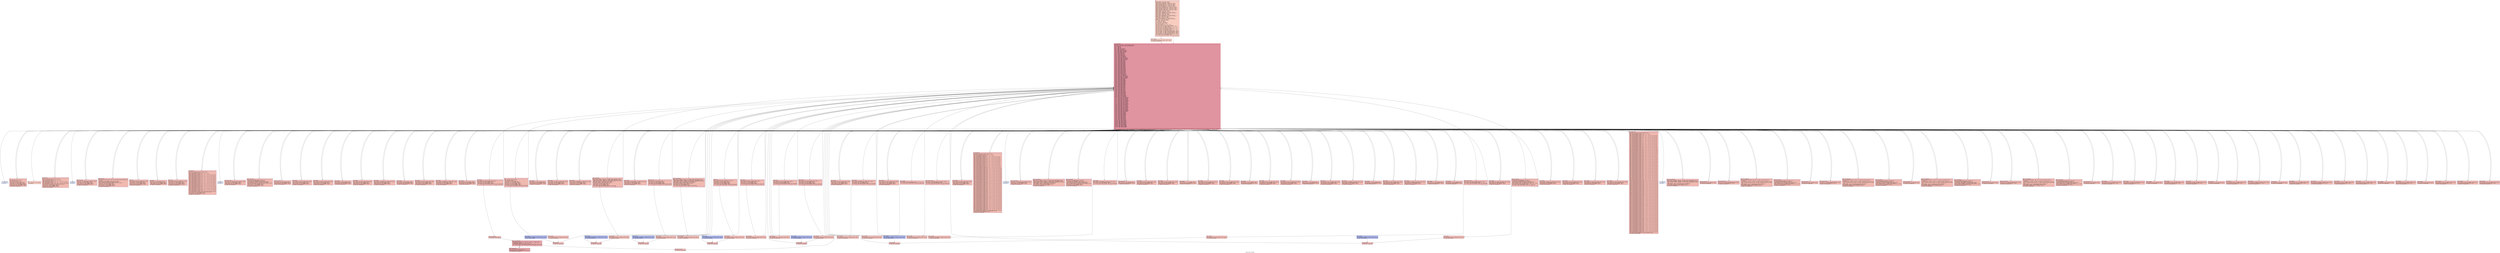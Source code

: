 digraph "CFG for 'func_a' function" {
	label="CFG for 'func_a' function";

	Node0x58ded8bca2f0 [shape=record,color="#3d50c3ff", style=filled, fillcolor="#f08b6e70" fontname="Courier",label="{1:\l|  %dummy.var270 = alloca i32, align 4\l  %cff.state194 = alloca i32, align 4\l  %fake.counter.phialloca187 = alloca i32, align 4\l  %fake.counter142.phialloca = alloca i32, align 4\l  %fake.counter149.phialloca = alloca i32, align 4\l  %fake.counter156.phialloca = alloca i32, align 4\l  %fake.counter163.phialloca = alloca i32, align 4\l  %fake.counter.reload188.alloca = alloca i32, align 4\l  %fake.counter142.reload.alloca = alloca i32, align 4\l  %fake.counter149.reload.alloca = alloca i32, align 4\l  %fake.counter156.reload.alloca = alloca i32, align 4\l  %fake.counter163.reload.alloca = alloca i32, align 4\l  %dummy.var131 = alloca i32, align 4\l  %cff.state88 = alloca i32, align 4\l  %fake.counter.phialloca85 = alloca i32, align 4\l  %fake.counter.reload86.alloca = alloca i32, align 4\l  %dummy.var55 = alloca i32, align 4\l  %cff.state37 = alloca i32, align 4\l  %fake.counter.phialloca34 = alloca i32, align 4\l  %fake.counter.reload35.alloca = alloca i32, align 4\l  %dummy.var8 = alloca i32, align 4\l  %cff.state2 = alloca i32, align 4\l  %fake.counter.phialloca = alloca i32, align 4\l  %fake.counter.reload.alloca = alloca i32, align 4\l  %dummy.var = alloca i32, align 4\l  %cff.state = alloca i32, align 4\l  %2 = alloca i32, align 4\l  %3 = alloca i32, align 4\l  store i32 %0, ptr %3, align 4\l  %4 = load i32, ptr %3, align 4\l  %5 = icmp sgt i32 %4, 0\l  %cff.init = select i1 %5, i32 1, i32 2\l  store i32 %cff.init, ptr %cff.state, align 4\l  store i32 undef, ptr %fake.counter.phialloca, align 4\l  store i32 4, ptr %cff.state2, align 4\l  store i32 undef, ptr %fake.counter.phialloca34, align 4\l  store i32 14, ptr %cff.state37, align 4\l  store i32 undef, ptr %fake.counter.phialloca85, align 4\l  store i32 39, ptr %cff.state88, align 4\l  store i32 undef, ptr %fake.counter.phialloca187, align 4\l  store i32 undef, ptr %fake.counter142.phialloca, align 4\l  store i32 undef, ptr %fake.counter149.phialloca, align 4\l  store i32 undef, ptr %fake.counter156.phialloca, align 4\l  store i32 undef, ptr %fake.counter163.phialloca, align 4\l  store i32 68, ptr %cff.state194, align 4\l  br i1 false, label %fake.block303, label %cff.dispatch195\l|{<s0>T|<s1>F}}"];
	Node0x58ded8bca2f0:s0 -> Node0x58ded8c44a80;
	Node0x58ded8bca2f0:s1 -> Node0x58ded8c5b820;
	Node0x58ded8bca3d0 [shape=record,color="#3d50c3ff", style=filled, fillcolor="#de614d70" fontname="Courier",label="{6:\l|  %7 = load i32, ptr %3, align 4\l  %8 = mul nsw i32 %7, 2\l  store i32 %8, ptr %2, align 4\l  store i32 3, ptr %cff.state, align 4\l  store i32 4, ptr %cff.state2, align 4\l  store i32 14, ptr %cff.state37, align 4\l  store i32 39, ptr %cff.state88, align 4\l  store i32 68, ptr %cff.state194, align 4\l  br label %cff.dispatch195\l}"];
	Node0x58ded8bca3d0 -> Node0x58ded8c5b820;
	Node0x58ded8bcd2c0 [shape=record,color="#3d50c3ff", style=filled, fillcolor="#de614d70" fontname="Courier",label="{9:\l|  %10 = load i32, ptr %3, align 4\l  %11 = sub nsw i32 %10, 1\l  store i32 %11, ptr %2, align 4\l  store i32 3, ptr %cff.state, align 4\l  store i32 4, ptr %cff.state2, align 4\l  store i32 14, ptr %cff.state37, align 4\l  store i32 39, ptr %cff.state88, align 4\l  store i32 68, ptr %cff.state194, align 4\l  br i1 false, label %fake.then292, label %cff.dispatch195\l|{<s0>T|<s1>F}}"];
	Node0x58ded8bcd2c0:s0 -> Node0x58ded8c433a0;
	Node0x58ded8bcd2c0:s1 -> Node0x58ded8c5b820;
	Node0x58ded8bcdb70 [shape=record,color="#3d50c3ff", style=filled, fillcolor="#f08b6e70" fontname="Courier",label="{12:\l|  %13 = load i32, ptr %2, align 4\l  ret i32 %13\l}"];
	Node0x58ded8be01e0 [shape=record,color="#3d50c3ff", style=filled, fillcolor="#de614d70" fontname="Courier",label="{cff.dispatch:\l|  %cff.cur = load i32, ptr %cff.state, align 4\l  %14 = icmp eq i32 %cff.cur, 1\l  %cff.case.select = select i1 %14, i32 1, i32 5\l  %15 = icmp eq i32 %cff.cur, 2\l  %cff.case.select6 = select i1 %15, i32 2, i32 %cff.case.select\l  %16 = icmp eq i32 %cff.cur, 3\l  %cff.case.select7 = select i1 %16, i32 3, i32 %cff.case.select6\l  store i32 %cff.case.select7, ptr %cff.state2, align 4\l  store i32 14, ptr %cff.state37, align 4\l  store i32 39, ptr %cff.state88, align 4\l  store i32 68, ptr %cff.state194, align 4\l  br label %cff.dispatch195\l}"];
	Node0x58ded8be01e0 -> Node0x58ded8c5b820;
	Node0x58ded8be0240 [shape=record,color="#3d50c3ff", style=filled, fillcolor="#c7d7f070" fontname="Courier",label="{cff.default:\l|  unreachable\l}"];
	Node0x58ded8be3d70 [shape=record,color="#3d50c3ff", style=filled, fillcolor="#de614d70" fontname="Courier",label="{fake.loop.entry:\l|  store i32 0, ptr %fake.counter.phialloca, align 4\l  store i32 7, ptr %cff.state2, align 4\l  store i32 14, ptr %cff.state37, align 4\l  store i32 39, ptr %cff.state88, align 4\l  store i32 68, ptr %cff.state194, align 4\l  br label %cff.dispatch195\l}"];
	Node0x58ded8be3d70 -> Node0x58ded8c5b820;
	Node0x58ded8be3e00 [shape=record,color="#3d50c3ff", style=filled, fillcolor="#de614d70" fontname="Courier",label="{fake.loop.header:\l|  %fake.counter.reload1 = load i32, ptr %fake.counter.phialloca, align 4\l  %fake.counter.reload = load i32, ptr %fake.counter.phialloca, align 4\l  store i32 %fake.counter.reload, ptr %fake.counter.reload.alloca, align 4\l  %fake.cond = icmp slt i32 %fake.counter.reload1, 10\l  %cff.next = select i1 %fake.cond, i32 8, i32 9\l  store i32 %cff.next, ptr %cff.state2, align 4\l  store i32 14, ptr %cff.state37, align 4\l  store i32 39, ptr %cff.state88, align 4\l  store i32 68, ptr %cff.state194, align 4\l  br i1 false, label %fake.then289, label %cff.dispatch195\l|{<s0>T|<s1>F}}"];
	Node0x58ded8be3e00:s0 -> Node0x58ded8c9a960;
	Node0x58ded8be3e00:s1 -> Node0x58ded8c5b820;
	Node0x58ded8be3e90 [shape=record,color="#3d50c3ff", style=filled, fillcolor="#de614d70" fontname="Courier",label="{fake.loop.body:\l|  %fake.counter.reload.reload = load i32, ptr %fake.counter.reload.alloca,\l... align 4\l  %fake.inc = add i32 %fake.counter.reload.reload, 1\l  store volatile i32 364854, ptr %dummy.var, align 4\l  store i32 %fake.inc, ptr %fake.counter.phialloca, align 4\l  store i32 7, ptr %cff.state2, align 4\l  store i32 14, ptr %cff.state37, align 4\l  store i32 39, ptr %cff.state88, align 4\l  store i32 68, ptr %cff.state194, align 4\l  br label %cff.dispatch195\l}"];
	Node0x58ded8be3e90 -> Node0x58ded8c5b820;
	Node0x58ded8be3f20 [shape=record,color="#3d50c3ff", style=filled, fillcolor="#de614d70" fontname="Courier",label="{fake.loop.exit:\l|  store i32 4, ptr %cff.state2, align 4\l  store i32 14, ptr %cff.state37, align 4\l  store i32 39, ptr %cff.state88, align 4\l  store i32 68, ptr %cff.state194, align 4\l  br i1 false, label %fake.then280, label %cff.dispatch195\l|{<s0>T|<s1>F}}"];
	Node0x58ded8be3f20:s0 -> Node0x58ded8c99be0;
	Node0x58ded8be3f20:s1 -> Node0x58ded8c5b820;
	Node0x58ded8be45f0 [shape=record,color="#3d50c3ff", style=filled, fillcolor="#de614d70" fontname="Courier",label="{fake.then:\l|  store volatile i32 45, ptr %dummy.var, align 4\l  store i32 12, ptr %cff.state2, align 4\l  store i32 14, ptr %cff.state37, align 4\l  store i32 39, ptr %cff.state88, align 4\l  store i32 68, ptr %cff.state194, align 4\l  br label %cff.dispatch195\l}"];
	Node0x58ded8be45f0 -> Node0x58ded8c5b820;
	Node0x58ded8be4680 [shape=record,color="#3d50c3ff", style=filled, fillcolor="#de614d70" fontname="Courier",label="{fake.else:\l|  store volatile i32 144, ptr %dummy.var, align 4\l  store i32 12, ptr %cff.state2, align 4\l  store i32 14, ptr %cff.state37, align 4\l  store i32 39, ptr %cff.state88, align 4\l  store i32 68, ptr %cff.state194, align 4\l  br i1 false, label %fake.then286, label %cff.dispatch195\l|{<s0>T|<s1>F}}"];
	Node0x58ded8be4680:s0 -> Node0x58ded8c9a4e0;
	Node0x58ded8be4680:s1 -> Node0x58ded8c5b820;
	Node0x58ded8be4710 [shape=record,color="#3d50c3ff", style=filled, fillcolor="#de614d70" fontname="Courier",label="{fake.merge:\l|  store i32 4, ptr %cff.state2, align 4\l  store i32 14, ptr %cff.state37, align 4\l  store i32 39, ptr %cff.state88, align 4\l  store i32 68, ptr %cff.state194, align 4\l  br label %cff.dispatch195\l}"];
	Node0x58ded8be4710 -> Node0x58ded8c5b820;
	Node0x58ded8be4b90 [shape=record,color="#3d50c3ff", style=filled, fillcolor="#de614d70" fontname="Courier",label="{fake.block:\l|  store volatile i32 52, ptr %dummy.var, align 4\l  store i32 4, ptr %cff.state2, align 4\l  store i32 14, ptr %cff.state37, align 4\l  store i32 39, ptr %cff.state88, align 4\l  store i32 68, ptr %cff.state194, align 4\l  br label %cff.dispatch195\l}"];
	Node0x58ded8be4b90 -> Node0x58ded8c5b820;
	Node0x58ded8be3fe0 [shape=record,color="#3d50c3ff", style=filled, fillcolor="#de614d70" fontname="Courier",label="{cff.dispatch3:\l|  %cff.cur5 = load i32, ptr %cff.state2, align 4\l  %17 = icmp eq i32 %cff.cur5, 1\l  %cff.case.select41 = select i1 %17, i32 1, i32 15\l  %18 = icmp eq i32 %cff.cur5, 2\l  %cff.case.select42 = select i1 %18, i32 2, i32 %cff.case.select41\l  %19 = icmp eq i32 %cff.cur5, 3\l  %cff.case.select43 = select i1 %19, i32 3, i32 %cff.case.select42\l  %20 = icmp eq i32 %cff.cur5, 4\l  %cff.case.select44 = select i1 %20, i32 4, i32 %cff.case.select43\l  %21 = icmp eq i32 %cff.cur5, 5\l  %cff.case.select45 = select i1 %21, i32 5, i32 %cff.case.select44\l  %22 = icmp eq i32 %cff.cur5, 6\l  %cff.case.select46 = select i1 %22, i32 6, i32 %cff.case.select45\l  %23 = icmp eq i32 %cff.cur5, 7\l  %cff.case.select47 = select i1 %23, i32 7, i32 %cff.case.select46\l  %24 = icmp eq i32 %cff.cur5, 8\l  %cff.case.select48 = select i1 %24, i32 8, i32 %cff.case.select47\l  %25 = icmp eq i32 %cff.cur5, 9\l  %cff.case.select49 = select i1 %25, i32 9, i32 %cff.case.select48\l  %26 = icmp eq i32 %cff.cur5, 10\l  %cff.case.select50 = select i1 %26, i32 10, i32 %cff.case.select49\l  %27 = icmp eq i32 %cff.cur5, 11\l  %cff.case.select51 = select i1 %27, i32 11, i32 %cff.case.select50\l  %28 = icmp eq i32 %cff.cur5, 12\l  %cff.case.select52 = select i1 %28, i32 12, i32 %cff.case.select51\l  %29 = icmp eq i32 %cff.cur5, 13\l  %cff.case.select53 = select i1 %29, i32 13, i32 %cff.case.select52\l  store i32 %cff.case.select53, ptr %cff.state37, align 4\l  store i32 39, ptr %cff.state88, align 4\l  store i32 68, ptr %cff.state194, align 4\l  br label %cff.dispatch195\l}"];
	Node0x58ded8be3fe0 -> Node0x58ded8c5b820;
	Node0x58ded8be4040 [shape=record,color="#3d50c3ff", style=filled, fillcolor="#c7d7f070" fontname="Courier",label="{cff.default4:\l|  unreachable\l}"];
	Node0x58ded8be3940 [shape=record,color="#3d50c3ff", style=filled, fillcolor="#de614d70" fontname="Courier",label="{fake.loop.entry9:\l|  store i32 0, ptr %fake.counter.phialloca34, align 4\l  store i32 17, ptr %cff.state37, align 4\l  store i32 39, ptr %cff.state88, align 4\l  store i32 68, ptr %cff.state194, align 4\l  br label %cff.dispatch195\l}"];
	Node0x58ded8be3940 -> Node0x58ded8c5b820;
	Node0x58ded8be8c10 [shape=record,color="#3d50c3ff", style=filled, fillcolor="#de614d70" fontname="Courier",label="{fake.loop.header10:\l|  %fake.counter.reload36 = load i32, ptr %fake.counter.phialloca34, align 4\l  %fake.counter.reload35 = load i32, ptr %fake.counter.phialloca34, align 4\l  store i32 %fake.counter.reload35, ptr %fake.counter.reload35.alloca, align 4\l  %fake.cond13 = icmp slt i32 %fake.counter.reload36, 10\l  %cff.next54 = select i1 %fake.cond13, i32 18, i32 19\l  store i32 %cff.next54, ptr %cff.state37, align 4\l  store i32 39, ptr %cff.state88, align 4\l  store i32 68, ptr %cff.state194, align 4\l  br i1 false, label %fake.block298, label %cff.dispatch195\l|{<s0>T|<s1>F}}"];
	Node0x58ded8be8c10:s0 -> Node0x58ded8c43ca0;
	Node0x58ded8be8c10:s1 -> Node0x58ded8c5b820;
	Node0x58ded8be0cd0 [shape=record,color="#3d50c3ff", style=filled, fillcolor="#de614d70" fontname="Courier",label="{fake.loop.body11:\l|  %fake.counter.reload35.reload = load i32, ptr\l... %fake.counter.reload35.alloca, align 4\l  %fake.inc14 = add i32 %fake.counter.reload35.reload, 1\l  store volatile i32 193537, ptr %dummy.var8, align 4\l  store i32 %fake.inc14, ptr %fake.counter.phialloca34, align 4\l  store i32 17, ptr %cff.state37, align 4\l  store i32 39, ptr %cff.state88, align 4\l  store i32 68, ptr %cff.state194, align 4\l  br label %cff.dispatch195\l}"];
	Node0x58ded8be0cd0 -> Node0x58ded8c5b820;
	Node0x58ded8be5200 [shape=record,color="#3d50c3ff", style=filled, fillcolor="#de614d70" fontname="Courier",label="{fake.loop.exit12:\l|  store i32 14, ptr %cff.state37, align 4\l  store i32 39, ptr %cff.state88, align 4\l  store i32 68, ptr %cff.state194, align 4\l  br label %cff.dispatch195\l}"];
	Node0x58ded8be5200 -> Node0x58ded8c5b820;
	Node0x58ded8bf8640 [shape=record,color="#3d50c3ff", style=filled, fillcolor="#de614d70" fontname="Courier",label="{fake.then15:\l|  store volatile i32 45, ptr %dummy.var8, align 4\l  store i32 22, ptr %cff.state37, align 4\l  store i32 39, ptr %cff.state88, align 4\l  store i32 68, ptr %cff.state194, align 4\l  br label %cff.dispatch195\l}"];
	Node0x58ded8bf8640 -> Node0x58ded8c5b820;
	Node0x58ded8bf86d0 [shape=record,color="#3d50c3ff", style=filled, fillcolor="#de614d70" fontname="Courier",label="{fake.else16:\l|  store volatile i32 144, ptr %dummy.var8, align 4\l  store i32 22, ptr %cff.state37, align 4\l  store i32 39, ptr %cff.state88, align 4\l  store i32 68, ptr %cff.state194, align 4\l  br label %cff.dispatch195\l}"];
	Node0x58ded8bf86d0 -> Node0x58ded8c5b820;
	Node0x58ded8bf8760 [shape=record,color="#3d50c3ff", style=filled, fillcolor="#de614d70" fontname="Courier",label="{fake.merge17:\l|  store i32 14, ptr %cff.state37, align 4\l  store i32 39, ptr %cff.state88, align 4\l  store i32 68, ptr %cff.state194, align 4\l  br label %cff.dispatch195\l}"];
	Node0x58ded8bf8760 -> Node0x58ded8c5b820;
	Node0x58ded8bf8ac0 [shape=record,color="#3d50c3ff", style=filled, fillcolor="#de614d70" fontname="Courier",label="{fake.then18:\l|  store volatile i32 78, ptr %dummy.var8, align 4\l  store i32 25, ptr %cff.state37, align 4\l  store i32 39, ptr %cff.state88, align 4\l  store i32 68, ptr %cff.state194, align 4\l  br label %cff.dispatch195\l}"];
	Node0x58ded8bf8ac0 -> Node0x58ded8c5b820;
	Node0x58ded8bf8b50 [shape=record,color="#3d50c3ff", style=filled, fillcolor="#de614d70" fontname="Courier",label="{fake.else19:\l|  store volatile i32 8709120, ptr %dummy.var8, align 4\l  store i32 25, ptr %cff.state37, align 4\l  store i32 39, ptr %cff.state88, align 4\l  store i32 68, ptr %cff.state194, align 4\l  br label %cff.dispatch195\l}"];
	Node0x58ded8bf8b50 -> Node0x58ded8c5b820;
	Node0x58ded8bf8be0 [shape=record,color="#3d50c3ff", style=filled, fillcolor="#de614d70" fontname="Courier",label="{fake.merge20:\l|  store i32 14, ptr %cff.state37, align 4\l  store i32 39, ptr %cff.state88, align 4\l  store i32 68, ptr %cff.state194, align 4\l  br label %cff.dispatch195\l}"];
	Node0x58ded8bf8be0 -> Node0x58ded8c5b820;
	Node0x58ded8bf8f40 [shape=record,color="#3d50c3ff", style=filled, fillcolor="#de614d70" fontname="Courier",label="{fake.then21:\l|  store volatile i32 78, ptr %dummy.var8, align 4\l  store i32 28, ptr %cff.state37, align 4\l  store i32 39, ptr %cff.state88, align 4\l  store i32 68, ptr %cff.state194, align 4\l  br label %cff.dispatch195\l}"];
	Node0x58ded8bf8f40 -> Node0x58ded8c5b820;
	Node0x58ded8bf8fd0 [shape=record,color="#3d50c3ff", style=filled, fillcolor="#de614d70" fontname="Courier",label="{fake.else22:\l|  store volatile i32 8709120, ptr %dummy.var8, align 4\l  store i32 28, ptr %cff.state37, align 4\l  store i32 39, ptr %cff.state88, align 4\l  store i32 68, ptr %cff.state194, align 4\l  br label %cff.dispatch195\l}"];
	Node0x58ded8bf8fd0 -> Node0x58ded8c5b820;
	Node0x58ded8bf9060 [shape=record,color="#3d50c3ff", style=filled, fillcolor="#de614d70" fontname="Courier",label="{fake.merge23:\l|  store i32 14, ptr %cff.state37, align 4\l  store i32 39, ptr %cff.state88, align 4\l  store i32 68, ptr %cff.state194, align 4\l  br label %cff.dispatch195\l}"];
	Node0x58ded8bf9060 -> Node0x58ded8c5b820;
	Node0x58ded8bf93c0 [shape=record,color="#3d50c3ff", style=filled, fillcolor="#de614d70" fontname="Courier",label="{fake.then24:\l|  store volatile i32 48, ptr %dummy.var8, align 4\l  store i32 31, ptr %cff.state37, align 4\l  store i32 39, ptr %cff.state88, align 4\l  store i32 68, ptr %cff.state194, align 4\l  br i1 false, label %fake.loop.entry271, label %cff.dispatch195\l|{<s0>T|<s1>F}}"];
	Node0x58ded8bf93c0:s0 -> Node0x58ded8be51a0;
	Node0x58ded8bf93c0:s1 -> Node0x58ded8c5b820;
	Node0x58ded8bf9450 [shape=record,color="#3d50c3ff", style=filled, fillcolor="#de614d70" fontname="Courier",label="{fake.else25:\l|  store volatile i32 576, ptr %dummy.var8, align 4\l  store i32 31, ptr %cff.state37, align 4\l  store i32 39, ptr %cff.state88, align 4\l  store i32 68, ptr %cff.state194, align 4\l  br i1 false, label %fake.block305, label %cff.dispatch195\l|{<s0>T|<s1>F}}"];
	Node0x58ded8bf9450:s0 -> Node0x58ded8c44f90;
	Node0x58ded8bf9450:s1 -> Node0x58ded8c5b820;
	Node0x58ded8bf94e0 [shape=record,color="#3d50c3ff", style=filled, fillcolor="#de614d70" fontname="Courier",label="{fake.merge26:\l|  store i32 14, ptr %cff.state37, align 4\l  store i32 39, ptr %cff.state88, align 4\l  store i32 68, ptr %cff.state194, align 4\l  br label %cff.dispatch195\l}"];
	Node0x58ded8bf94e0 -> Node0x58ded8c5b820;
	Node0x58ded8bf9e60 [shape=record,color="#3d50c3ff", style=filled, fillcolor="#de614d70" fontname="Courier",label="{fake.block27:\l|  store volatile i32 7920, ptr %dummy.var8, align 4\l  store i32 14, ptr %cff.state37, align 4\l  store i32 39, ptr %cff.state88, align 4\l  store i32 68, ptr %cff.state194, align 4\l  br label %cff.dispatch195\l}"];
	Node0x58ded8bf9e60 -> Node0x58ded8c5b820;
	Node0x58ded8bfa0d0 [shape=record,color="#3d50c3ff", style=filled, fillcolor="#de614d70" fontname="Courier",label="{fake.block28:\l|  store volatile i32 16103980, ptr %dummy.var8, align 4\l  store i32 14, ptr %cff.state37, align 4\l  store i32 39, ptr %cff.state88, align 4\l  store i32 68, ptr %cff.state194, align 4\l  br label %cff.dispatch195\l}"];
	Node0x58ded8bfa0d0 -> Node0x58ded8c5b820;
	Node0x58ded8bfa550 [shape=record,color="#3d50c3ff", style=filled, fillcolor="#de614d70" fontname="Courier",label="{fake.block29:\l|  store volatile i32 1512240191, ptr %dummy.var8, align 4\l  store i32 14, ptr %cff.state37, align 4\l  store i32 39, ptr %cff.state88, align 4\l  store i32 68, ptr %cff.state194, align 4\l  br label %cff.dispatch195\l}"];
	Node0x58ded8bfa550 -> Node0x58ded8c5b820;
	Node0x58ded8bfaa30 [shape=record,color="#3d50c3ff", style=filled, fillcolor="#de614d70" fontname="Courier",label="{fake.block30:\l|  store volatile i32 11, ptr %dummy.var8, align 4\l  store i32 14, ptr %cff.state37, align 4\l  store i32 39, ptr %cff.state88, align 4\l  store i32 68, ptr %cff.state194, align 4\l  br label %cff.dispatch195\l}"];
	Node0x58ded8bfaa30 -> Node0x58ded8c5b820;
	Node0x58ded8bfac10 [shape=record,color="#3d50c3ff", style=filled, fillcolor="#de614d70" fontname="Courier",label="{fake.block31:\l|  store volatile i32 -15, ptr %dummy.var8, align 4\l  store i32 14, ptr %cff.state37, align 4\l  store i32 39, ptr %cff.state88, align 4\l  store i32 68, ptr %cff.state194, align 4\l  br label %cff.dispatch195\l}"];
	Node0x58ded8bfac10 -> Node0x58ded8c5b820;
	Node0x58ded8bfae20 [shape=record,color="#3d50c3ff", style=filled, fillcolor="#de614d70" fontname="Courier",label="{fake.block32:\l|  store volatile i32 86, ptr %dummy.var8, align 4\l  store i32 14, ptr %cff.state37, align 4\l  store i32 39, ptr %cff.state88, align 4\l  store i32 68, ptr %cff.state194, align 4\l  br label %cff.dispatch195\l}"];
	Node0x58ded8bfae20 -> Node0x58ded8c5b820;
	Node0x58ded8bfb0f0 [shape=record,color="#3d50c3ff", style=filled, fillcolor="#de614d70" fontname="Courier",label="{fake.block33:\l|  store volatile i32 -79, ptr %dummy.var8, align 4\l  store i32 14, ptr %cff.state37, align 4\l  store i32 39, ptr %cff.state88, align 4\l  store i32 68, ptr %cff.state194, align 4\l  br i1 false, label %fake.then283, label %cff.dispatch195\l|{<s0>T|<s1>F}}"];
	Node0x58ded8bfb0f0:s0 -> Node0x58ded8c9a060;
	Node0x58ded8bfb0f0:s1 -> Node0x58ded8c5b820;
	Node0x58ded8be0590 [shape=record,color="#3d50c3ff", style=filled, fillcolor="#de614d70" fontname="Courier",label="{cff.dispatch38:\l|  %cff.cur40 = load i32, ptr %cff.state37, align 4\l  %30 = icmp eq i32 %cff.cur40, 1\l  %cff.case.select92 = select i1 %30, i32 1, i32 40\l  %31 = icmp eq i32 %cff.cur40, 2\l  %cff.case.select93 = select i1 %31, i32 2, i32 %cff.case.select92\l  %32 = icmp eq i32 %cff.cur40, 3\l  %cff.case.select94 = select i1 %32, i32 3, i32 %cff.case.select93\l  %33 = icmp eq i32 %cff.cur40, 4\l  %cff.case.select95 = select i1 %33, i32 4, i32 %cff.case.select94\l  %34 = icmp eq i32 %cff.cur40, 5\l  %cff.case.select96 = select i1 %34, i32 5, i32 %cff.case.select95\l  %35 = icmp eq i32 %cff.cur40, 6\l  %cff.case.select97 = select i1 %35, i32 6, i32 %cff.case.select96\l  %36 = icmp eq i32 %cff.cur40, 7\l  %cff.case.select98 = select i1 %36, i32 7, i32 %cff.case.select97\l  %37 = icmp eq i32 %cff.cur40, 8\l  %cff.case.select99 = select i1 %37, i32 8, i32 %cff.case.select98\l  %38 = icmp eq i32 %cff.cur40, 9\l  %cff.case.select100 = select i1 %38, i32 9, i32 %cff.case.select99\l  %39 = icmp eq i32 %cff.cur40, 10\l  %cff.case.select101 = select i1 %39, i32 10, i32 %cff.case.select100\l  %40 = icmp eq i32 %cff.cur40, 11\l  %cff.case.select102 = select i1 %40, i32 11, i32 %cff.case.select101\l  %41 = icmp eq i32 %cff.cur40, 12\l  %cff.case.select103 = select i1 %41, i32 12, i32 %cff.case.select102\l  %42 = icmp eq i32 %cff.cur40, 13\l  %cff.case.select104 = select i1 %42, i32 13, i32 %cff.case.select103\l  %43 = icmp eq i32 %cff.cur40, 14\l  %cff.case.select105 = select i1 %43, i32 14, i32 %cff.case.select104\l  %44 = icmp eq i32 %cff.cur40, 15\l  %cff.case.select106 = select i1 %44, i32 15, i32 %cff.case.select105\l  %45 = icmp eq i32 %cff.cur40, 16\l  %cff.case.select107 = select i1 %45, i32 16, i32 %cff.case.select106\l  %46 = icmp eq i32 %cff.cur40, 17\l  %cff.case.select108 = select i1 %46, i32 17, i32 %cff.case.select107\l  %47 = icmp eq i32 %cff.cur40, 18\l  %cff.case.select109 = select i1 %47, i32 18, i32 %cff.case.select108\l  %48 = icmp eq i32 %cff.cur40, 19\l  %cff.case.select110 = select i1 %48, i32 19, i32 %cff.case.select109\l  %49 = icmp eq i32 %cff.cur40, 20\l  %cff.case.select111 = select i1 %49, i32 20, i32 %cff.case.select110\l  %50 = icmp eq i32 %cff.cur40, 21\l  %cff.case.select112 = select i1 %50, i32 21, i32 %cff.case.select111\l  %51 = icmp eq i32 %cff.cur40, 22\l  %cff.case.select113 = select i1 %51, i32 22, i32 %cff.case.select112\l  %52 = icmp eq i32 %cff.cur40, 23\l  %cff.case.select114 = select i1 %52, i32 23, i32 %cff.case.select113\l  %53 = icmp eq i32 %cff.cur40, 24\l  %cff.case.select115 = select i1 %53, i32 24, i32 %cff.case.select114\l  %54 = icmp eq i32 %cff.cur40, 25\l  %cff.case.select116 = select i1 %54, i32 25, i32 %cff.case.select115\l  %55 = icmp eq i32 %cff.cur40, 26\l  %cff.case.select117 = select i1 %55, i32 26, i32 %cff.case.select116\l  %56 = icmp eq i32 %cff.cur40, 27\l  %cff.case.select118 = select i1 %56, i32 27, i32 %cff.case.select117\l  %57 = icmp eq i32 %cff.cur40, 28\l  %cff.case.select119 = select i1 %57, i32 28, i32 %cff.case.select118\l  %58 = icmp eq i32 %cff.cur40, 29\l  %cff.case.select120 = select i1 %58, i32 29, i32 %cff.case.select119\l  %59 = icmp eq i32 %cff.cur40, 30\l  %cff.case.select121 = select i1 %59, i32 30, i32 %cff.case.select120\l  %60 = icmp eq i32 %cff.cur40, 31\l  %cff.case.select122 = select i1 %60, i32 31, i32 %cff.case.select121\l  %61 = icmp eq i32 %cff.cur40, 32\l  %cff.case.select123 = select i1 %61, i32 32, i32 %cff.case.select122\l  %62 = icmp eq i32 %cff.cur40, 33\l  %cff.case.select124 = select i1 %62, i32 33, i32 %cff.case.select123\l  %63 = icmp eq i32 %cff.cur40, 34\l  %cff.case.select125 = select i1 %63, i32 34, i32 %cff.case.select124\l  %64 = icmp eq i32 %cff.cur40, 35\l  %cff.case.select126 = select i1 %64, i32 35, i32 %cff.case.select125\l  %65 = icmp eq i32 %cff.cur40, 36\l  %cff.case.select127 = select i1 %65, i32 36, i32 %cff.case.select126\l  %66 = icmp eq i32 %cff.cur40, 37\l  %cff.case.select128 = select i1 %66, i32 37, i32 %cff.case.select127\l  %67 = icmp eq i32 %cff.cur40, 38\l  %cff.case.select129 = select i1 %67, i32 38, i32 %cff.case.select128\l  store i32 %cff.case.select129, ptr %cff.state88, align 4\l  store i32 68, ptr %cff.state194, align 4\l  br label %cff.dispatch195\l}"];
	Node0x58ded8be0590 -> Node0x58ded8c5b820;
	Node0x58ded8bf80f0 [shape=record,color="#3d50c3ff", style=filled, fillcolor="#c7d7f070" fontname="Courier",label="{cff.default39:\l|  unreachable\l}"];
	Node0x58ded8be18c0 [shape=record,color="#3d50c3ff", style=filled, fillcolor="#de614d70" fontname="Courier",label="{fake.loop.entry56:\l|  store i32 0, ptr %fake.counter.phialloca85, align 4\l  store i32 42, ptr %cff.state88, align 4\l  store i32 68, ptr %cff.state194, align 4\l  br label %cff.dispatch195\l}"];
	Node0x58ded8be18c0 -> Node0x58ded8c5b820;
	Node0x58ded8bfbf20 [shape=record,color="#3d50c3ff", style=filled, fillcolor="#de614d70" fontname="Courier",label="{fake.loop.header57:\l|  %fake.counter.reload87 = load i32, ptr %fake.counter.phialloca85, align 4\l  %fake.counter.reload86 = load i32, ptr %fake.counter.phialloca85, align 4\l  store i32 %fake.counter.reload86, ptr %fake.counter.reload86.alloca, align 4\l  %fake.cond60 = icmp slt i32 %fake.counter.reload87, 10\l  %cff.next130 = select i1 %fake.cond60, i32 43, i32 44\l  store i32 %cff.next130, ptr %cff.state88, align 4\l  store i32 68, ptr %cff.state194, align 4\l  br label %cff.dispatch195\l}"];
	Node0x58ded8bfbf20 -> Node0x58ded8c5b820;
	Node0x58ded8bfb760 [shape=record,color="#3d50c3ff", style=filled, fillcolor="#de614d70" fontname="Courier",label="{fake.loop.body58:\l|  %fake.counter.reload86.reload = load i32, ptr\l... %fake.counter.reload86.alloca, align 4\l  %fake.inc61 = add i32 %fake.counter.reload86.reload, 1\l  store volatile i32 81134, ptr %dummy.var55, align 4\l  store i32 %fake.inc61, ptr %fake.counter.phialloca85, align 4\l  store i32 42, ptr %cff.state88, align 4\l  store i32 68, ptr %cff.state194, align 4\l  br label %cff.dispatch195\l}"];
	Node0x58ded8bfb760 -> Node0x58ded8c5b820;
	Node0x58ded8bfb7c0 [shape=record,color="#3d50c3ff", style=filled, fillcolor="#de614d70" fontname="Courier",label="{fake.loop.exit59:\l|  store i32 39, ptr %cff.state88, align 4\l  store i32 68, ptr %cff.state194, align 4\l  br label %cff.dispatch195\l}"];
	Node0x58ded8bfb7c0 -> Node0x58ded8c5b820;
	Node0x58ded8c1ce80 [shape=record,color="#3d50c3ff", style=filled, fillcolor="#de614d70" fontname="Courier",label="{fake.then62:\l|  store volatile i32 45, ptr %dummy.var55, align 4\l  store i32 47, ptr %cff.state88, align 4\l  store i32 68, ptr %cff.state194, align 4\l  br label %cff.dispatch195\l}"];
	Node0x58ded8c1ce80 -> Node0x58ded8c5b820;
	Node0x58ded8c1cf10 [shape=record,color="#3d50c3ff", style=filled, fillcolor="#de614d70" fontname="Courier",label="{fake.else63:\l|  store volatile i32 144, ptr %dummy.var55, align 4\l  store i32 47, ptr %cff.state88, align 4\l  store i32 68, ptr %cff.state194, align 4\l  br label %cff.dispatch195\l}"];
	Node0x58ded8c1cf10 -> Node0x58ded8c5b820;
	Node0x58ded8c1cfa0 [shape=record,color="#3d50c3ff", style=filled, fillcolor="#de614d70" fontname="Courier",label="{fake.merge64:\l|  store i32 39, ptr %cff.state88, align 4\l  store i32 68, ptr %cff.state194, align 4\l  br label %cff.dispatch195\l}"];
	Node0x58ded8c1cfa0 -> Node0x58ded8c5b820;
	Node0x58ded8c1d300 [shape=record,color="#3d50c3ff", style=filled, fillcolor="#de614d70" fontname="Courier",label="{fake.then65:\l|  store volatile i32 48, ptr %dummy.var55, align 4\l  store i32 50, ptr %cff.state88, align 4\l  store i32 68, ptr %cff.state194, align 4\l  br label %cff.dispatch195\l}"];
	Node0x58ded8c1d300 -> Node0x58ded8c5b820;
	Node0x58ded8c1d390 [shape=record,color="#3d50c3ff", style=filled, fillcolor="#de614d70" fontname="Courier",label="{fake.else66:\l|  store volatile i32 576, ptr %dummy.var55, align 4\l  store i32 50, ptr %cff.state88, align 4\l  store i32 68, ptr %cff.state194, align 4\l  br label %cff.dispatch195\l}"];
	Node0x58ded8c1d390 -> Node0x58ded8c5b820;
	Node0x58ded8c1d420 [shape=record,color="#3d50c3ff", style=filled, fillcolor="#de614d70" fontname="Courier",label="{fake.merge67:\l|  store i32 39, ptr %cff.state88, align 4\l  store i32 68, ptr %cff.state194, align 4\l  br label %cff.dispatch195\l}"];
	Node0x58ded8c1d420 -> Node0x58ded8c5b820;
	Node0x58ded8c1d780 [shape=record,color="#3d50c3ff", style=filled, fillcolor="#de614d70" fontname="Courier",label="{fake.then68:\l|  store volatile i32 45, ptr %dummy.var55, align 4\l  store i32 53, ptr %cff.state88, align 4\l  store i32 68, ptr %cff.state194, align 4\l  br label %cff.dispatch195\l}"];
	Node0x58ded8c1d780 -> Node0x58ded8c5b820;
	Node0x58ded8c1d810 [shape=record,color="#3d50c3ff", style=filled, fillcolor="#de614d70" fontname="Courier",label="{fake.else69:\l|  store volatile i32 144, ptr %dummy.var55, align 4\l  store i32 53, ptr %cff.state88, align 4\l  store i32 68, ptr %cff.state194, align 4\l  br label %cff.dispatch195\l}"];
	Node0x58ded8c1d810 -> Node0x58ded8c5b820;
	Node0x58ded8c1d8a0 [shape=record,color="#3d50c3ff", style=filled, fillcolor="#de614d70" fontname="Courier",label="{fake.merge70:\l|  store i32 39, ptr %cff.state88, align 4\l  store i32 68, ptr %cff.state194, align 4\l  br label %cff.dispatch195\l}"];
	Node0x58ded8c1d8a0 -> Node0x58ded8c5b820;
	Node0x58ded8c1dc00 [shape=record,color="#3d50c3ff", style=filled, fillcolor="#de614d70" fontname="Courier",label="{fake.then71:\l|  store volatile i32 70, ptr %dummy.var55, align 4\l  store i32 56, ptr %cff.state88, align 4\l  store i32 68, ptr %cff.state194, align 4\l  br label %cff.dispatch195\l}"];
	Node0x58ded8c1dc00 -> Node0x58ded8c5b820;
	Node0x58ded8c1dc90 [shape=record,color="#3d50c3ff", style=filled, fillcolor="#de614d70" fontname="Courier",label="{fake.else72:\l|  store volatile i32 967680, ptr %dummy.var55, align 4\l  store i32 56, ptr %cff.state88, align 4\l  store i32 68, ptr %cff.state194, align 4\l  br label %cff.dispatch195\l}"];
	Node0x58ded8c1dc90 -> Node0x58ded8c5b820;
	Node0x58ded8bf9570 [shape=record,color="#3d50c3ff", style=filled, fillcolor="#de614d70" fontname="Courier",label="{fake.merge73:\l|  store i32 39, ptr %cff.state88, align 4\l  store i32 68, ptr %cff.state194, align 4\l  br label %cff.dispatch195\l}"];
	Node0x58ded8bf9570 -> Node0x58ded8c5b820;
	Node0x58ded8bf98d0 [shape=record,color="#3d50c3ff", style=filled, fillcolor="#de614d70" fontname="Courier",label="{fake.then74:\l|  store volatile i32 63, ptr %dummy.var55, align 4\l  store i32 59, ptr %cff.state88, align 4\l  store i32 68, ptr %cff.state194, align 4\l  br label %cff.dispatch195\l}"];
	Node0x58ded8bf98d0 -> Node0x58ded8c5b820;
	Node0x58ded8bf9960 [shape=record,color="#3d50c3ff", style=filled, fillcolor="#de614d70" fontname="Courier",label="{fake.else75:\l|  store volatile i32 120960, ptr %dummy.var55, align 4\l  store i32 59, ptr %cff.state88, align 4\l  store i32 68, ptr %cff.state194, align 4\l  br label %cff.dispatch195\l}"];
	Node0x58ded8bf9960 -> Node0x58ded8c5b820;
	Node0x58ded8bf99f0 [shape=record,color="#3d50c3ff", style=filled, fillcolor="#de614d70" fontname="Courier",label="{fake.merge76:\l|  store i32 39, ptr %cff.state88, align 4\l  store i32 68, ptr %cff.state194, align 4\l  br label %cff.dispatch195\l}"];
	Node0x58ded8bf99f0 -> Node0x58ded8c5b820;
	Node0x58ded8bf9b30 [shape=record,color="#3d50c3ff", style=filled, fillcolor="#de614d70" fontname="Courier",label="{fake.then77:\l|  store volatile i32 78, ptr %dummy.var55, align 4\l  store i32 62, ptr %cff.state88, align 4\l  store i32 68, ptr %cff.state194, align 4\l  br i1 false, label %fake.block304, label %cff.dispatch195\l|{<s0>T|<s1>F}}"];
	Node0x58ded8bf9b30:s0 -> Node0x58ded8c44d50;
	Node0x58ded8bf9b30:s1 -> Node0x58ded8c5b820;
	Node0x58ded8c1eb90 [shape=record,color="#3d50c3ff", style=filled, fillcolor="#de614d70" fontname="Courier",label="{fake.else78:\l|  store volatile i32 8709120, ptr %dummy.var55, align 4\l  store i32 62, ptr %cff.state88, align 4\l  store i32 68, ptr %cff.state194, align 4\l  br i1 false, label %fake.block299, label %cff.dispatch195\l|{<s0>T|<s1>F}}"];
	Node0x58ded8c1eb90:s0 -> Node0x58ded8c43fd0;
	Node0x58ded8c1eb90:s1 -> Node0x58ded8c5b820;
	Node0x58ded8c1ec20 [shape=record,color="#3d50c3ff", style=filled, fillcolor="#de614d70" fontname="Courier",label="{fake.merge79:\l|  store i32 39, ptr %cff.state88, align 4\l  store i32 68, ptr %cff.state194, align 4\l  br label %cff.dispatch195\l}"];
	Node0x58ded8c1ec20 -> Node0x58ded8c5b820;
	Node0x58ded8c1ef80 [shape=record,color="#3d50c3ff", style=filled, fillcolor="#de614d70" fontname="Courier",label="{fake.block80:\l|  store volatile i32 -28084, ptr %dummy.var55, align 4\l  store i32 39, ptr %cff.state88, align 4\l  store i32 68, ptr %cff.state194, align 4\l  br label %cff.dispatch195\l}"];
	Node0x58ded8c1ef80 -> Node0x58ded8c5b820;
	Node0x58ded8c1f3a0 [shape=record,color="#3d50c3ff", style=filled, fillcolor="#de614d70" fontname="Courier",label="{fake.block81:\l|  store volatile i32 238528, ptr %dummy.var55, align 4\l  store i32 39, ptr %cff.state88, align 4\l  store i32 68, ptr %cff.state194, align 4\l  br label %cff.dispatch195\l}"];
	Node0x58ded8c1f3a0 -> Node0x58ded8c5b820;
	Node0x58ded8c1f760 [shape=record,color="#3d50c3ff", style=filled, fillcolor="#de614d70" fontname="Courier",label="{fake.block82:\l|  store volatile i32 -59, ptr %dummy.var55, align 4\l  store i32 39, ptr %cff.state88, align 4\l  store i32 68, ptr %cff.state194, align 4\l  br label %cff.dispatch195\l}"];
	Node0x58ded8c1f760 -> Node0x58ded8c5b820;
	Node0x58ded8c1fa90 [shape=record,color="#3d50c3ff", style=filled, fillcolor="#de614d70" fontname="Courier",label="{fake.block83:\l|  store volatile i32 -14760, ptr %dummy.var55, align 4\l  store i32 39, ptr %cff.state88, align 4\l  store i32 68, ptr %cff.state194, align 4\l  br label %cff.dispatch195\l}"];
	Node0x58ded8c1fa90 -> Node0x58ded8c5b820;
	Node0x58ded8c1fd60 [shape=record,color="#3d50c3ff", style=filled, fillcolor="#de614d70" fontname="Courier",label="{fake.block84:\l|  store volatile i32 -2746, ptr %dummy.var55, align 4\l  store i32 39, ptr %cff.state88, align 4\l  store i32 68, ptr %cff.state194, align 4\l  br label %cff.dispatch195\l}"];
	Node0x58ded8c1fd60 -> Node0x58ded8c5b820;
	Node0x58ded8bed570 [shape=record,color="#3d50c3ff", style=filled, fillcolor="#de614d70" fontname="Courier",label="{cff.dispatch89:\l|  %cff.cur91 = load i32, ptr %cff.state88, align 4\l  %68 = icmp eq i32 %cff.cur91, 1\l  %cff.case.select198 = select i1 %68, i32 1, i32 69\l  %69 = icmp eq i32 %cff.cur91, 2\l  %cff.case.select199 = select i1 %69, i32 2, i32 %cff.case.select198\l  %70 = icmp eq i32 %cff.cur91, 3\l  %cff.case.select200 = select i1 %70, i32 3, i32 %cff.case.select199\l  %71 = icmp eq i32 %cff.cur91, 4\l  %cff.case.select201 = select i1 %71, i32 4, i32 %cff.case.select200\l  %72 = icmp eq i32 %cff.cur91, 5\l  %cff.case.select202 = select i1 %72, i32 5, i32 %cff.case.select201\l  %73 = icmp eq i32 %cff.cur91, 6\l  %cff.case.select203 = select i1 %73, i32 6, i32 %cff.case.select202\l  %74 = icmp eq i32 %cff.cur91, 7\l  %cff.case.select204 = select i1 %74, i32 7, i32 %cff.case.select203\l  %75 = icmp eq i32 %cff.cur91, 8\l  %cff.case.select205 = select i1 %75, i32 8, i32 %cff.case.select204\l  %76 = icmp eq i32 %cff.cur91, 9\l  %cff.case.select206 = select i1 %76, i32 9, i32 %cff.case.select205\l  %77 = icmp eq i32 %cff.cur91, 10\l  %cff.case.select207 = select i1 %77, i32 10, i32 %cff.case.select206\l  %78 = icmp eq i32 %cff.cur91, 11\l  %cff.case.select208 = select i1 %78, i32 11, i32 %cff.case.select207\l  %79 = icmp eq i32 %cff.cur91, 12\l  %cff.case.select209 = select i1 %79, i32 12, i32 %cff.case.select208\l  %80 = icmp eq i32 %cff.cur91, 13\l  %cff.case.select210 = select i1 %80, i32 13, i32 %cff.case.select209\l  %81 = icmp eq i32 %cff.cur91, 14\l  %cff.case.select211 = select i1 %81, i32 14, i32 %cff.case.select210\l  %82 = icmp eq i32 %cff.cur91, 15\l  %cff.case.select212 = select i1 %82, i32 15, i32 %cff.case.select211\l  %83 = icmp eq i32 %cff.cur91, 16\l  %cff.case.select213 = select i1 %83, i32 16, i32 %cff.case.select212\l  %84 = icmp eq i32 %cff.cur91, 17\l  %cff.case.select214 = select i1 %84, i32 17, i32 %cff.case.select213\l  %85 = icmp eq i32 %cff.cur91, 18\l  %cff.case.select215 = select i1 %85, i32 18, i32 %cff.case.select214\l  %86 = icmp eq i32 %cff.cur91, 19\l  %cff.case.select216 = select i1 %86, i32 19, i32 %cff.case.select215\l  %87 = icmp eq i32 %cff.cur91, 20\l  %cff.case.select217 = select i1 %87, i32 20, i32 %cff.case.select216\l  %88 = icmp eq i32 %cff.cur91, 21\l  %cff.case.select218 = select i1 %88, i32 21, i32 %cff.case.select217\l  %89 = icmp eq i32 %cff.cur91, 22\l  %cff.case.select219 = select i1 %89, i32 22, i32 %cff.case.select218\l  %90 = icmp eq i32 %cff.cur91, 23\l  %cff.case.select220 = select i1 %90, i32 23, i32 %cff.case.select219\l  %91 = icmp eq i32 %cff.cur91, 24\l  %cff.case.select221 = select i1 %91, i32 24, i32 %cff.case.select220\l  %92 = icmp eq i32 %cff.cur91, 25\l  %cff.case.select222 = select i1 %92, i32 25, i32 %cff.case.select221\l  %93 = icmp eq i32 %cff.cur91, 26\l  %cff.case.select223 = select i1 %93, i32 26, i32 %cff.case.select222\l  %94 = icmp eq i32 %cff.cur91, 27\l  %cff.case.select224 = select i1 %94, i32 27, i32 %cff.case.select223\l  %95 = icmp eq i32 %cff.cur91, 28\l  %cff.case.select225 = select i1 %95, i32 28, i32 %cff.case.select224\l  %96 = icmp eq i32 %cff.cur91, 29\l  %cff.case.select226 = select i1 %96, i32 29, i32 %cff.case.select225\l  %97 = icmp eq i32 %cff.cur91, 30\l  %cff.case.select227 = select i1 %97, i32 30, i32 %cff.case.select226\l  %98 = icmp eq i32 %cff.cur91, 31\l  %cff.case.select228 = select i1 %98, i32 31, i32 %cff.case.select227\l  %99 = icmp eq i32 %cff.cur91, 32\l  %cff.case.select229 = select i1 %99, i32 32, i32 %cff.case.select228\l  %100 = icmp eq i32 %cff.cur91, 33\l  %cff.case.select230 = select i1 %100, i32 33, i32 %cff.case.select229\l  %101 = icmp eq i32 %cff.cur91, 34\l  %cff.case.select231 = select i1 %101, i32 34, i32 %cff.case.select230\l  %102 = icmp eq i32 %cff.cur91, 35\l  %cff.case.select232 = select i1 %102, i32 35, i32 %cff.case.select231\l  %103 = icmp eq i32 %cff.cur91, 36\l  %cff.case.select233 = select i1 %103, i32 36, i32 %cff.case.select232\l  %104 = icmp eq i32 %cff.cur91, 37\l  %cff.case.select234 = select i1 %104, i32 37, i32 %cff.case.select233\l  %105 = icmp eq i32 %cff.cur91, 38\l  %cff.case.select235 = select i1 %105, i32 38, i32 %cff.case.select234\l  %106 = icmp eq i32 %cff.cur91, 39\l  %cff.case.select236 = select i1 %106, i32 39, i32 %cff.case.select235\l  %107 = icmp eq i32 %cff.cur91, 40\l  %cff.case.select237 = select i1 %107, i32 40, i32 %cff.case.select236\l  %108 = icmp eq i32 %cff.cur91, 41\l  %cff.case.select238 = select i1 %108, i32 41, i32 %cff.case.select237\l  %109 = icmp eq i32 %cff.cur91, 42\l  %cff.case.select239 = select i1 %109, i32 42, i32 %cff.case.select238\l  %110 = icmp eq i32 %cff.cur91, 43\l  %cff.case.select240 = select i1 %110, i32 43, i32 %cff.case.select239\l  %111 = icmp eq i32 %cff.cur91, 44\l  %cff.case.select241 = select i1 %111, i32 44, i32 %cff.case.select240\l  %112 = icmp eq i32 %cff.cur91, 45\l  %cff.case.select242 = select i1 %112, i32 45, i32 %cff.case.select241\l  %113 = icmp eq i32 %cff.cur91, 46\l  %cff.case.select243 = select i1 %113, i32 46, i32 %cff.case.select242\l  %114 = icmp eq i32 %cff.cur91, 47\l  %cff.case.select244 = select i1 %114, i32 47, i32 %cff.case.select243\l  %115 = icmp eq i32 %cff.cur91, 48\l  %cff.case.select245 = select i1 %115, i32 48, i32 %cff.case.select244\l  %116 = icmp eq i32 %cff.cur91, 49\l  %cff.case.select246 = select i1 %116, i32 49, i32 %cff.case.select245\l  %117 = icmp eq i32 %cff.cur91, 50\l  %cff.case.select247 = select i1 %117, i32 50, i32 %cff.case.select246\l  %118 = icmp eq i32 %cff.cur91, 51\l  %cff.case.select248 = select i1 %118, i32 51, i32 %cff.case.select247\l  %119 = icmp eq i32 %cff.cur91, 52\l  %cff.case.select249 = select i1 %119, i32 52, i32 %cff.case.select248\l  %120 = icmp eq i32 %cff.cur91, 53\l  %cff.case.select250 = select i1 %120, i32 53, i32 %cff.case.select249\l  %121 = icmp eq i32 %cff.cur91, 54\l  %cff.case.select251 = select i1 %121, i32 54, i32 %cff.case.select250\l  %122 = icmp eq i32 %cff.cur91, 55\l  %cff.case.select252 = select i1 %122, i32 55, i32 %cff.case.select251\l  %123 = icmp eq i32 %cff.cur91, 56\l  %cff.case.select253 = select i1 %123, i32 56, i32 %cff.case.select252\l  %124 = icmp eq i32 %cff.cur91, 57\l  %cff.case.select254 = select i1 %124, i32 57, i32 %cff.case.select253\l  %125 = icmp eq i32 %cff.cur91, 58\l  %cff.case.select255 = select i1 %125, i32 58, i32 %cff.case.select254\l  %126 = icmp eq i32 %cff.cur91, 59\l  %cff.case.select256 = select i1 %126, i32 59, i32 %cff.case.select255\l  %127 = icmp eq i32 %cff.cur91, 60\l  %cff.case.select257 = select i1 %127, i32 60, i32 %cff.case.select256\l  %128 = icmp eq i32 %cff.cur91, 61\l  %cff.case.select258 = select i1 %128, i32 61, i32 %cff.case.select257\l  %129 = icmp eq i32 %cff.cur91, 62\l  %cff.case.select259 = select i1 %129, i32 62, i32 %cff.case.select258\l  %130 = icmp eq i32 %cff.cur91, 63\l  %cff.case.select260 = select i1 %130, i32 63, i32 %cff.case.select259\l  %131 = icmp eq i32 %cff.cur91, 64\l  %cff.case.select261 = select i1 %131, i32 64, i32 %cff.case.select260\l  %132 = icmp eq i32 %cff.cur91, 65\l  %cff.case.select262 = select i1 %132, i32 65, i32 %cff.case.select261\l  %133 = icmp eq i32 %cff.cur91, 66\l  %cff.case.select263 = select i1 %133, i32 66, i32 %cff.case.select262\l  %134 = icmp eq i32 %cff.cur91, 67\l  %cff.case.select264 = select i1 %134, i32 67, i32 %cff.case.select263\l  store i32 %cff.case.select264, ptr %cff.state194, align 4\l  br label %cff.dispatch195\l}"];
	Node0x58ded8bed570 -> Node0x58ded8c5b820;
	Node0x58ded8c1ca50 [shape=record,color="#3d50c3ff", style=filled, fillcolor="#cbd8ee70" fontname="Courier",label="{cff.default90:\l|  unreachable\l}"];
	Node0x58ded8be8bb0 [shape=record,color="#3d50c3ff", style=filled, fillcolor="#de614d70" fontname="Courier",label="{fake.loop.entry132:\l|  store i32 0, ptr %fake.counter.phialloca187, align 4\l  store i32 71, ptr %cff.state194, align 4\l  br i1 false, label %fake.block300, label %cff.dispatch195\l|{<s0>T|<s1>F}}"];
	Node0x58ded8be8bb0:s0 -> Node0x58ded8c44300;
	Node0x58ded8be8bb0:s1 -> Node0x58ded8c5b820;
	Node0x58ded8c20b90 [shape=record,color="#3d50c3ff", style=filled, fillcolor="#de614d70" fontname="Courier",label="{fake.loop.header133:\l|  %fake.counter.reload189 = load i32, ptr %fake.counter.phialloca187, align 4\l  %fake.counter.reload188 = load i32, ptr %fake.counter.phialloca187, align 4\l  store i32 %fake.counter.reload188, ptr %fake.counter.reload188.alloca, align\l... 4\l  %fake.cond136 = icmp slt i32 %fake.counter.reload189, 10\l  %cff.next265 = select i1 %fake.cond136, i32 72, i32 73\l  store i32 %cff.next265, ptr %cff.state194, align 4\l  br label %cff.dispatch195\l}"];
	Node0x58ded8c20b90 -> Node0x58ded8c5b820;
	Node0x58ded8c20430 [shape=record,color="#3d50c3ff", style=filled, fillcolor="#de614d70" fontname="Courier",label="{fake.loop.body134:\l|  %fake.counter.reload188.reload = load i32, ptr\l... %fake.counter.reload188.alloca, align 4\l  %fake.inc137 = add i32 %fake.counter.reload188.reload, 1\l  store volatile i32 740, ptr %dummy.var131, align 4\l  store i32 %fake.inc137, ptr %fake.counter.phialloca187, align 4\l  store i32 71, ptr %cff.state194, align 4\l  br i1 false, label %fake.then277, label %cff.dispatch195\l|{<s0>T|<s1>F}}"];
	Node0x58ded8c20430:s0 -> Node0x58ded8c99760;
	Node0x58ded8c20430:s1 -> Node0x58ded8c5b820;
	Node0x58ded8c20490 [shape=record,color="#3d50c3ff", style=filled, fillcolor="#de614d70" fontname="Courier",label="{fake.loop.exit135:\l|  store i32 68, ptr %cff.state194, align 4\l  br label %cff.dispatch195\l}"];
	Node0x58ded8c20490 -> Node0x58ded8c5b820;
	Node0x58ded8c526e0 [shape=record,color="#3d50c3ff", style=filled, fillcolor="#de614d70" fontname="Courier",label="{fake.loop.entry138:\l|  store i32 0, ptr %fake.counter142.phialloca, align 4\l  store i32 75, ptr %cff.state194, align 4\l  br label %cff.dispatch195\l}"];
	Node0x58ded8c526e0 -> Node0x58ded8c5b820;
	Node0x58ded8c52770 [shape=record,color="#3d50c3ff", style=filled, fillcolor="#de614d70" fontname="Courier",label="{fake.loop.header139:\l|  %fake.counter142.reload190 = load i32, ptr %fake.counter142.phialloca,\l... align 4\l  %fake.counter142.reload = load i32, ptr %fake.counter142.phialloca, align 4\l  store i32 %fake.counter142.reload, ptr %fake.counter142.reload.alloca, align\l... 4\l  %fake.cond143 = icmp slt i32 %fake.counter142.reload190, 10\l  %cff.next266 = select i1 %fake.cond143, i32 76, i32 77\l  store i32 %cff.next266, ptr %cff.state194, align 4\l  br label %cff.dispatch195\l}"];
	Node0x58ded8c52770 -> Node0x58ded8c5b820;
	Node0x58ded8c52800 [shape=record,color="#3d50c3ff", style=filled, fillcolor="#de614d70" fontname="Courier",label="{fake.loop.body140:\l|  %fake.counter142.reload.reload = load i32, ptr\l... %fake.counter142.reload.alloca, align 4\l  %fake.inc144 = add i32 %fake.counter142.reload.reload, 1\l  store volatile i32 0, ptr %dummy.var131, align 4\l  store i32 %fake.inc144, ptr %fake.counter142.phialloca, align 4\l  store i32 75, ptr %cff.state194, align 4\l  br label %cff.dispatch195\l}"];
	Node0x58ded8c52800 -> Node0x58ded8c5b820;
	Node0x58ded8c52890 [shape=record,color="#3d50c3ff", style=filled, fillcolor="#de614d70" fontname="Courier",label="{fake.loop.exit141:\l|  store i32 68, ptr %cff.state194, align 4\l  br label %cff.dispatch195\l}"];
	Node0x58ded8c52890 -> Node0x58ded8c5b820;
	Node0x58ded8c52e70 [shape=record,color="#3d50c3ff", style=filled, fillcolor="#de614d70" fontname="Courier",label="{fake.loop.entry145:\l|  store i32 0, ptr %fake.counter149.phialloca, align 4\l  store i32 79, ptr %cff.state194, align 4\l  br label %cff.dispatch195\l}"];
	Node0x58ded8c52e70 -> Node0x58ded8c5b820;
	Node0x58ded8c52f00 [shape=record,color="#3d50c3ff", style=filled, fillcolor="#de614d70" fontname="Courier",label="{fake.loop.header146:\l|  %fake.counter149.reload191 = load i32, ptr %fake.counter149.phialloca,\l... align 4\l  %fake.counter149.reload = load i32, ptr %fake.counter149.phialloca, align 4\l  store i32 %fake.counter149.reload, ptr %fake.counter149.reload.alloca, align\l... 4\l  %fake.cond150 = icmp slt i32 %fake.counter149.reload191, 10\l  %cff.next267 = select i1 %fake.cond150, i32 80, i32 81\l  store i32 %cff.next267, ptr %cff.state194, align 4\l  br label %cff.dispatch195\l}"];
	Node0x58ded8c52f00 -> Node0x58ded8c5b820;
	Node0x58ded8c52f90 [shape=record,color="#3d50c3ff", style=filled, fillcolor="#de614d70" fontname="Courier",label="{fake.loop.body147:\l|  %fake.counter149.reload.reload = load i32, ptr\l... %fake.counter149.reload.alloca, align 4\l  %fake.inc151 = add i32 %fake.counter149.reload.reload, 1\l  store volatile i32 89, ptr %dummy.var131, align 4\l  store i32 %fake.inc151, ptr %fake.counter149.phialloca, align 4\l  store i32 79, ptr %cff.state194, align 4\l  br label %cff.dispatch195\l}"];
	Node0x58ded8c52f90 -> Node0x58ded8c5b820;
	Node0x58ded8c53020 [shape=record,color="#3d50c3ff", style=filled, fillcolor="#de614d70" fontname="Courier",label="{fake.loop.exit148:\l|  store i32 68, ptr %cff.state194, align 4\l  br label %cff.dispatch195\l}"];
	Node0x58ded8c53020 -> Node0x58ded8c5b820;
	Node0x58ded8c5b4d0 [shape=record,color="#3d50c3ff", style=filled, fillcolor="#de614d70" fontname="Courier",label="{fake.loop.entry152:\l|  store i32 0, ptr %fake.counter156.phialloca, align 4\l  store i32 83, ptr %cff.state194, align 4\l  br i1 false, label %fake.then295, label %cff.dispatch195\l|{<s0>T|<s1>F}}"];
	Node0x58ded8c5b4d0:s0 -> Node0x58ded8c43820;
	Node0x58ded8c5b4d0:s1 -> Node0x58ded8c5b820;
	Node0x58ded8c5b560 [shape=record,color="#3d50c3ff", style=filled, fillcolor="#de614d70" fontname="Courier",label="{fake.loop.header153:\l|  %fake.counter156.reload192 = load i32, ptr %fake.counter156.phialloca,\l... align 4\l  %fake.counter156.reload = load i32, ptr %fake.counter156.phialloca, align 4\l  store i32 %fake.counter156.reload, ptr %fake.counter156.reload.alloca, align\l... 4\l  %fake.cond157 = icmp slt i32 %fake.counter156.reload192, 10\l  %cff.next268 = select i1 %fake.cond157, i32 84, i32 85\l  store i32 %cff.next268, ptr %cff.state194, align 4\l  br label %cff.dispatch195\l}"];
	Node0x58ded8c5b560 -> Node0x58ded8c5b820;
	Node0x58ded8c5b5f0 [shape=record,color="#3d50c3ff", style=filled, fillcolor="#de614d70" fontname="Courier",label="{fake.loop.body154:\l|  %fake.counter156.reload.reload = load i32, ptr\l... %fake.counter156.reload.alloca, align 4\l  %fake.inc158 = add i32 %fake.counter156.reload.reload, 1\l  store volatile i32 9008846, ptr %dummy.var131, align 4\l  store i32 %fake.inc158, ptr %fake.counter156.phialloca, align 4\l  store i32 83, ptr %cff.state194, align 4\l  br label %cff.dispatch195\l}"];
	Node0x58ded8c5b5f0 -> Node0x58ded8c5b820;
	Node0x58ded8c5b680 [shape=record,color="#3d50c3ff", style=filled, fillcolor="#de614d70" fontname="Courier",label="{fake.loop.exit155:\l|  store i32 68, ptr %cff.state194, align 4\l  br label %cff.dispatch195\l}"];
	Node0x58ded8c5b680 -> Node0x58ded8c5b820;
	Node0x58ded8c5be10 [shape=record,color="#3d50c3ff", style=filled, fillcolor="#de614d70" fontname="Courier",label="{fake.loop.entry159:\l|  store i32 0, ptr %fake.counter163.phialloca, align 4\l  store i32 87, ptr %cff.state194, align 4\l  br label %cff.dispatch195\l}"];
	Node0x58ded8c5be10 -> Node0x58ded8c5b820;
	Node0x58ded8c5bea0 [shape=record,color="#3d50c3ff", style=filled, fillcolor="#de614d70" fontname="Courier",label="{fake.loop.header160:\l|  %fake.counter163.reload193 = load i32, ptr %fake.counter163.phialloca,\l... align 4\l  %fake.counter163.reload = load i32, ptr %fake.counter163.phialloca, align 4\l  store i32 %fake.counter163.reload, ptr %fake.counter163.reload.alloca, align\l... 4\l  %fake.cond164 = icmp slt i32 %fake.counter163.reload193, 10\l  %cff.next269 = select i1 %fake.cond164, i32 88, i32 89\l  store i32 %cff.next269, ptr %cff.state194, align 4\l  br label %cff.dispatch195\l}"];
	Node0x58ded8c5bea0 -> Node0x58ded8c5b820;
	Node0x58ded8c5bf30 [shape=record,color="#3d50c3ff", style=filled, fillcolor="#de614d70" fontname="Courier",label="{fake.loop.body161:\l|  %fake.counter163.reload.reload = load i32, ptr\l... %fake.counter163.reload.alloca, align 4\l  %fake.inc165 = add i32 %fake.counter163.reload.reload, 1\l  store volatile i32 1, ptr %dummy.var131, align 4\l  store i32 %fake.inc165, ptr %fake.counter163.phialloca, align 4\l  store i32 87, ptr %cff.state194, align 4\l  br label %cff.dispatch195\l}"];
	Node0x58ded8c5bf30 -> Node0x58ded8c5b820;
	Node0x58ded8c5bfc0 [shape=record,color="#3d50c3ff", style=filled, fillcolor="#de614d70" fontname="Courier",label="{fake.loop.exit162:\l|  store i32 68, ptr %cff.state194, align 4\l  br label %cff.dispatch195\l}"];
	Node0x58ded8c5bfc0 -> Node0x58ded8c5b820;
	Node0x58ded8c5c5a0 [shape=record,color="#3d50c3ff", style=filled, fillcolor="#de614d70" fontname="Courier",label="{fake.then166:\l|  store volatile i32 57, ptr %dummy.var131, align 4\l  store i32 92, ptr %cff.state194, align 4\l  br label %cff.dispatch195\l}"];
	Node0x58ded8c5c5a0 -> Node0x58ded8c5b820;
	Node0x58ded8c1dd20 [shape=record,color="#3d50c3ff", style=filled, fillcolor="#de614d70" fontname="Courier",label="{fake.else167:\l|  store volatile i32 17280, ptr %dummy.var131, align 4\l  store i32 92, ptr %cff.state194, align 4\l  br label %cff.dispatch195\l}"];
	Node0x58ded8c1dd20 -> Node0x58ded8c5b820;
	Node0x58ded8c1ddb0 [shape=record,color="#3d50c3ff", style=filled, fillcolor="#de614d70" fontname="Courier",label="{fake.merge168:\l|  store i32 68, ptr %cff.state194, align 4\l  br label %cff.dispatch195\l}"];
	Node0x58ded8c1ddb0 -> Node0x58ded8c5b820;
	Node0x58ded8c1e110 [shape=record,color="#3d50c3ff", style=filled, fillcolor="#de614d70" fontname="Courier",label="{fake.then169:\l|  store volatile i32 52, ptr %dummy.var131, align 4\l  store i32 95, ptr %cff.state194, align 4\l  br label %cff.dispatch195\l}"];
	Node0x58ded8c1e110 -> Node0x58ded8c5b820;
	Node0x58ded8c1e1a0 [shape=record,color="#3d50c3ff", style=filled, fillcolor="#de614d70" fontname="Courier",label="{fake.else170:\l|  store volatile i32 2880, ptr %dummy.var131, align 4\l  store i32 95, ptr %cff.state194, align 4\l  br label %cff.dispatch195\l}"];
	Node0x58ded8c1e1a0 -> Node0x58ded8c5b820;
	Node0x58ded8c1e230 [shape=record,color="#3d50c3ff", style=filled, fillcolor="#de614d70" fontname="Courier",label="{fake.merge171:\l|  store i32 68, ptr %cff.state194, align 4\l  br label %cff.dispatch195\l}"];
	Node0x58ded8c1e230 -> Node0x58ded8c5b820;
	Node0x58ded8c1e590 [shape=record,color="#3d50c3ff", style=filled, fillcolor="#de614d70" fontname="Courier",label="{fake.then172:\l|  store volatile i32 70, ptr %dummy.var131, align 4\l  store i32 98, ptr %cff.state194, align 4\l  br label %cff.dispatch195\l}"];
	Node0x58ded8c1e590 -> Node0x58ded8c5b820;
	Node0x58ded8c1e620 [shape=record,color="#3d50c3ff", style=filled, fillcolor="#de614d70" fontname="Courier",label="{fake.else173:\l|  store volatile i32 967680, ptr %dummy.var131, align 4\l  store i32 98, ptr %cff.state194, align 4\l  br label %cff.dispatch195\l}"];
	Node0x58ded8c1e620 -> Node0x58ded8c5b820;
	Node0x58ded8c1e6b0 [shape=record,color="#3d50c3ff", style=filled, fillcolor="#de614d70" fontname="Courier",label="{fake.merge174:\l|  store i32 68, ptr %cff.state194, align 4\l  br label %cff.dispatch195\l}"];
	Node0x58ded8c1e6b0 -> Node0x58ded8c5b820;
	Node0x58ded8c5df30 [shape=record,color="#3d50c3ff", style=filled, fillcolor="#de614d70" fontname="Courier",label="{fake.then175:\l|  store volatile i32 70, ptr %dummy.var131, align 4\l  store i32 101, ptr %cff.state194, align 4\l  br label %cff.dispatch195\l}"];
	Node0x58ded8c5df30 -> Node0x58ded8c5b820;
	Node0x58ded8c5dfc0 [shape=record,color="#3d50c3ff", style=filled, fillcolor="#de614d70" fontname="Courier",label="{fake.else176:\l|  store volatile i32 967680, ptr %dummy.var131, align 4\l  store i32 101, ptr %cff.state194, align 4\l  br label %cff.dispatch195\l}"];
	Node0x58ded8c5dfc0 -> Node0x58ded8c5b820;
	Node0x58ded8c5e050 [shape=record,color="#3d50c3ff", style=filled, fillcolor="#de614d70" fontname="Courier",label="{fake.merge177:\l|  store i32 68, ptr %cff.state194, align 4\l  br i1 false, label %fake.block301, label %cff.dispatch195\l|{<s0>T|<s1>F}}"];
	Node0x58ded8c5e050:s0 -> Node0x58ded8c444e0;
	Node0x58ded8c5e050:s1 -> Node0x58ded8c5b820;
	Node0x58ded8c5e3b0 [shape=record,color="#3d50c3ff", style=filled, fillcolor="#de614d70" fontname="Courier",label="{fake.then178:\l|  store volatile i32 48, ptr %dummy.var131, align 4\l  store i32 104, ptr %cff.state194, align 4\l  br label %cff.dispatch195\l}"];
	Node0x58ded8c5e3b0 -> Node0x58ded8c5b820;
	Node0x58ded8c5e440 [shape=record,color="#3d50c3ff", style=filled, fillcolor="#de614d70" fontname="Courier",label="{fake.else179:\l|  store volatile i32 576, ptr %dummy.var131, align 4\l  store i32 104, ptr %cff.state194, align 4\l  br label %cff.dispatch195\l}"];
	Node0x58ded8c5e440 -> Node0x58ded8c5b820;
	Node0x58ded8c5e4d0 [shape=record,color="#3d50c3ff", style=filled, fillcolor="#de614d70" fontname="Courier",label="{fake.merge180:\l|  store i32 68, ptr %cff.state194, align 4\l  br label %cff.dispatch195\l}"];
	Node0x58ded8c5e4d0 -> Node0x58ded8c5b820;
	Node0x58ded8c5e830 [shape=record,color="#3d50c3ff", style=filled, fillcolor="#de614d70" fontname="Courier",label="{fake.then181:\l|  store volatile i32 87, ptr %dummy.var131, align 4\l  store i32 107, ptr %cff.state194, align 4\l  br label %cff.dispatch195\l}"];
	Node0x58ded8c5e830 -> Node0x58ded8c5b820;
	Node0x58ded8c5e8c0 [shape=record,color="#3d50c3ff", style=filled, fillcolor="#de614d70" fontname="Courier",label="{fake.else182:\l|  store volatile i32 87091200, ptr %dummy.var131, align 4\l  store i32 107, ptr %cff.state194, align 4\l  br i1 false, label %fake.block302, label %cff.dispatch195\l|{<s0>T|<s1>F}}"];
	Node0x58ded8c5e8c0:s0 -> Node0x58ded8c446c0;
	Node0x58ded8c5e8c0:s1 -> Node0x58ded8c5b820;
	Node0x58ded8c5e950 [shape=record,color="#3d50c3ff", style=filled, fillcolor="#de614d70" fontname="Courier",label="{fake.merge183:\l|  store i32 68, ptr %cff.state194, align 4\l  br label %cff.dispatch195\l}"];
	Node0x58ded8c5e950 -> Node0x58ded8c5b820;
	Node0x58ded8c5ecb0 [shape=record,color="#3d50c3ff", style=filled, fillcolor="#de614d70" fontname="Courier",label="{fake.block184:\l|  store volatile i32 371, ptr %dummy.var131, align 4\l  store i32 68, ptr %cff.state194, align 4\l  br label %cff.dispatch195\l}"];
	Node0x58ded8c5ecb0 -> Node0x58ded8c5b820;
	Node0x58ded8c5ef80 [shape=record,color="#3d50c3ff", style=filled, fillcolor="#de614d70" fontname="Courier",label="{fake.block185:\l|  store volatile i32 352, ptr %dummy.var131, align 4\l  store i32 68, ptr %cff.state194, align 4\l  br label %cff.dispatch195\l}"];
	Node0x58ded8c5ef80 -> Node0x58ded8c5b820;
	Node0x58ded8c5f160 [shape=record,color="#3d50c3ff", style=filled, fillcolor="#de614d70" fontname="Courier",label="{fake.block186:\l|  store volatile i32 31, ptr %dummy.var131, align 4\l  store i32 68, ptr %cff.state194, align 4\l  br label %cff.dispatch195\l}"];
	Node0x58ded8c5f160 -> Node0x58ded8c5b820;
	Node0x58ded8c5b820 [shape=record,color="#b70d28ff", style=filled, fillcolor="#b70d2870" fontname="Courier",label="{cff.dispatch195:\l|  %cff.cur197 = load i32, ptr %cff.state194, align 4\l  switch i32 %cff.cur197, label %cff.default196 [\l    i32 1, label %6\l    i32 2, label %9\l    i32 3, label %12\l    i32 4, label %cff.dispatch\l    i32 5, label %cff.default\l    i32 6, label %fake.loop.entry\l    i32 7, label %fake.loop.header\l    i32 8, label %fake.loop.body\l    i32 9, label %fake.loop.exit\l    i32 10, label %fake.then\l    i32 11, label %fake.else\l    i32 12, label %fake.merge\l    i32 13, label %fake.block\l    i32 14, label %cff.dispatch3\l    i32 15, label %cff.default4\l    i32 16, label %fake.loop.entry9\l    i32 17, label %fake.loop.header10\l    i32 18, label %fake.loop.body11\l    i32 19, label %fake.loop.exit12\l    i32 20, label %fake.then15\l    i32 21, label %fake.else16\l    i32 22, label %fake.merge17\l    i32 23, label %fake.then18\l    i32 24, label %fake.else19\l    i32 25, label %fake.merge20\l    i32 26, label %fake.then21\l    i32 27, label %fake.else22\l    i32 28, label %fake.merge23\l    i32 29, label %fake.then24\l    i32 30, label %fake.else25\l    i32 31, label %fake.merge26\l    i32 32, label %fake.block27\l    i32 33, label %fake.block28\l    i32 34, label %fake.block29\l    i32 35, label %fake.block30\l    i32 36, label %fake.block31\l    i32 37, label %fake.block32\l    i32 38, label %fake.block33\l    i32 39, label %cff.dispatch38\l    i32 40, label %cff.default39\l    i32 41, label %fake.loop.entry56\l    i32 42, label %fake.loop.header57\l    i32 43, label %fake.loop.body58\l    i32 44, label %fake.loop.exit59\l    i32 45, label %fake.then62\l    i32 46, label %fake.else63\l    i32 47, label %fake.merge64\l    i32 48, label %fake.then65\l    i32 49, label %fake.else66\l    i32 50, label %fake.merge67\l    i32 51, label %fake.then68\l    i32 52, label %fake.else69\l    i32 53, label %fake.merge70\l    i32 54, label %fake.then71\l    i32 55, label %fake.else72\l    i32 56, label %fake.merge73\l    i32 57, label %fake.then74\l    i32 58, label %fake.else75\l    i32 59, label %fake.merge76\l    i32 60, label %fake.then77\l    i32 61, label %fake.else78\l    i32 62, label %fake.merge79\l    i32 63, label %fake.block80\l    i32 64, label %fake.block81\l    i32 65, label %fake.block82\l    i32 66, label %fake.block83\l    i32 67, label %fake.block84\l    i32 68, label %cff.dispatch89\l    i32 69, label %cff.default90\l    i32 70, label %fake.loop.entry132\l    i32 71, label %fake.loop.header133\l    i32 72, label %fake.loop.body134\l    i32 73, label %fake.loop.exit135\l    i32 74, label %fake.loop.entry138\l    i32 75, label %fake.loop.header139\l    i32 76, label %fake.loop.body140\l    i32 77, label %fake.loop.exit141\l    i32 78, label %fake.loop.entry145\l    i32 79, label %fake.loop.header146\l    i32 80, label %fake.loop.body147\l    i32 81, label %fake.loop.exit148\l    i32 82, label %fake.loop.entry152\l    i32 83, label %fake.loop.header153\l    i32 84, label %fake.loop.body154\l    i32 85, label %fake.loop.exit155\l    i32 86, label %fake.loop.entry159\l    i32 87, label %fake.loop.header160\l    i32 88, label %fake.loop.body161\l    i32 89, label %fake.loop.exit162\l    i32 90, label %fake.then166\l    i32 91, label %fake.else167\l    i32 92, label %fake.merge168\l    i32 93, label %fake.then169\l    i32 94, label %fake.else170\l    i32 95, label %fake.merge171\l    i32 96, label %fake.then172\l    i32 97, label %fake.else173\l    i32 98, label %fake.merge174\l    i32 99, label %fake.then175\l    i32 100, label %fake.else176\l    i32 101, label %fake.merge177\l    i32 102, label %fake.then178\l    i32 103, label %fake.else179\l    i32 104, label %fake.merge180\l    i32 105, label %fake.then181\l    i32 106, label %fake.else182\l    i32 107, label %fake.merge183\l    i32 108, label %fake.block184\l    i32 109, label %fake.block185\l    i32 110, label %fake.block186\l  ]\l|{<s0>def|<s1>1|<s2>2|<s3>3|<s4>4|<s5>5|<s6>6|<s7>7|<s8>8|<s9>9|<s10>10|<s11>11|<s12>12|<s13>13|<s14>14|<s15>15|<s16>16|<s17>17|<s18>18|<s19>19|<s20>20|<s21>21|<s22>22|<s23>23|<s24>24|<s25>25|<s26>26|<s27>27|<s28>28|<s29>29|<s30>30|<s31>31|<s32>32|<s33>33|<s34>34|<s35>35|<s36>36|<s37>37|<s38>38|<s39>39|<s40>40|<s41>41|<s42>42|<s43>43|<s44>44|<s45>45|<s46>46|<s47>47|<s48>48|<s49>49|<s50>50|<s51>51|<s52>52|<s53>53|<s54>54|<s55>55|<s56>56|<s57>57|<s58>58|<s59>59|<s60>60|<s61>61|<s62>62|<s63>63|<s64>truncated...}}"];
	Node0x58ded8c5b820:s0 -> Node0x58ded8c53160;
	Node0x58ded8c5b820:s1 -> Node0x58ded8bca3d0;
	Node0x58ded8c5b820:s2 -> Node0x58ded8bcd2c0;
	Node0x58ded8c5b820:s3 -> Node0x58ded8bcdb70;
	Node0x58ded8c5b820:s4 -> Node0x58ded8be01e0;
	Node0x58ded8c5b820:s5 -> Node0x58ded8be0240;
	Node0x58ded8c5b820:s6 -> Node0x58ded8be3d70;
	Node0x58ded8c5b820:s7 -> Node0x58ded8be3e00;
	Node0x58ded8c5b820:s8 -> Node0x58ded8be3e90;
	Node0x58ded8c5b820:s9 -> Node0x58ded8be3f20;
	Node0x58ded8c5b820:s10 -> Node0x58ded8be45f0;
	Node0x58ded8c5b820:s11 -> Node0x58ded8be4680;
	Node0x58ded8c5b820:s12 -> Node0x58ded8be4710;
	Node0x58ded8c5b820:s13 -> Node0x58ded8be4b90;
	Node0x58ded8c5b820:s14 -> Node0x58ded8be3fe0;
	Node0x58ded8c5b820:s15 -> Node0x58ded8be4040;
	Node0x58ded8c5b820:s16 -> Node0x58ded8be3940;
	Node0x58ded8c5b820:s17 -> Node0x58ded8be8c10;
	Node0x58ded8c5b820:s18 -> Node0x58ded8be0cd0;
	Node0x58ded8c5b820:s19 -> Node0x58ded8be5200;
	Node0x58ded8c5b820:s20 -> Node0x58ded8bf8640;
	Node0x58ded8c5b820:s21 -> Node0x58ded8bf86d0;
	Node0x58ded8c5b820:s22 -> Node0x58ded8bf8760;
	Node0x58ded8c5b820:s23 -> Node0x58ded8bf8ac0;
	Node0x58ded8c5b820:s24 -> Node0x58ded8bf8b50;
	Node0x58ded8c5b820:s25 -> Node0x58ded8bf8be0;
	Node0x58ded8c5b820:s26 -> Node0x58ded8bf8f40;
	Node0x58ded8c5b820:s27 -> Node0x58ded8bf8fd0;
	Node0x58ded8c5b820:s28 -> Node0x58ded8bf9060;
	Node0x58ded8c5b820:s29 -> Node0x58ded8bf93c0;
	Node0x58ded8c5b820:s30 -> Node0x58ded8bf9450;
	Node0x58ded8c5b820:s31 -> Node0x58ded8bf94e0;
	Node0x58ded8c5b820:s32 -> Node0x58ded8bf9e60;
	Node0x58ded8c5b820:s33 -> Node0x58ded8bfa0d0;
	Node0x58ded8c5b820:s34 -> Node0x58ded8bfa550;
	Node0x58ded8c5b820:s35 -> Node0x58ded8bfaa30;
	Node0x58ded8c5b820:s36 -> Node0x58ded8bfac10;
	Node0x58ded8c5b820:s37 -> Node0x58ded8bfae20;
	Node0x58ded8c5b820:s38 -> Node0x58ded8bfb0f0;
	Node0x58ded8c5b820:s39 -> Node0x58ded8be0590;
	Node0x58ded8c5b820:s40 -> Node0x58ded8bf80f0;
	Node0x58ded8c5b820:s41 -> Node0x58ded8be18c0;
	Node0x58ded8c5b820:s42 -> Node0x58ded8bfbf20;
	Node0x58ded8c5b820:s43 -> Node0x58ded8bfb760;
	Node0x58ded8c5b820:s44 -> Node0x58ded8bfb7c0;
	Node0x58ded8c5b820:s45 -> Node0x58ded8c1ce80;
	Node0x58ded8c5b820:s46 -> Node0x58ded8c1cf10;
	Node0x58ded8c5b820:s47 -> Node0x58ded8c1cfa0;
	Node0x58ded8c5b820:s48 -> Node0x58ded8c1d300;
	Node0x58ded8c5b820:s49 -> Node0x58ded8c1d390;
	Node0x58ded8c5b820:s50 -> Node0x58ded8c1d420;
	Node0x58ded8c5b820:s51 -> Node0x58ded8c1d780;
	Node0x58ded8c5b820:s52 -> Node0x58ded8c1d810;
	Node0x58ded8c5b820:s53 -> Node0x58ded8c1d8a0;
	Node0x58ded8c5b820:s54 -> Node0x58ded8c1dc00;
	Node0x58ded8c5b820:s55 -> Node0x58ded8c1dc90;
	Node0x58ded8c5b820:s56 -> Node0x58ded8bf9570;
	Node0x58ded8c5b820:s57 -> Node0x58ded8bf98d0;
	Node0x58ded8c5b820:s58 -> Node0x58ded8bf9960;
	Node0x58ded8c5b820:s59 -> Node0x58ded8bf99f0;
	Node0x58ded8c5b820:s60 -> Node0x58ded8bf9b30;
	Node0x58ded8c5b820:s61 -> Node0x58ded8c1eb90;
	Node0x58ded8c5b820:s62 -> Node0x58ded8c1ec20;
	Node0x58ded8c5b820:s63 -> Node0x58ded8c1ef80;
	Node0x58ded8c5b820:s64 -> Node0x58ded8c1f3a0;
	Node0x58ded8c5b820:s64 -> Node0x58ded8c1f760;
	Node0x58ded8c5b820:s64 -> Node0x58ded8c1fa90;
	Node0x58ded8c5b820:s64 -> Node0x58ded8c1fd60;
	Node0x58ded8c5b820:s64 -> Node0x58ded8bed570;
	Node0x58ded8c5b820:s64 -> Node0x58ded8c1ca50;
	Node0x58ded8c5b820:s64 -> Node0x58ded8be8bb0;
	Node0x58ded8c5b820:s64 -> Node0x58ded8c20b90;
	Node0x58ded8c5b820:s64 -> Node0x58ded8c20430;
	Node0x58ded8c5b820:s64 -> Node0x58ded8c20490;
	Node0x58ded8c5b820:s64 -> Node0x58ded8c526e0;
	Node0x58ded8c5b820:s64 -> Node0x58ded8c52770;
	Node0x58ded8c5b820:s64 -> Node0x58ded8c52800;
	Node0x58ded8c5b820:s64 -> Node0x58ded8c52890;
	Node0x58ded8c5b820:s64 -> Node0x58ded8c52e70;
	Node0x58ded8c5b820:s64 -> Node0x58ded8c52f00;
	Node0x58ded8c5b820:s64 -> Node0x58ded8c52f90;
	Node0x58ded8c5b820:s64 -> Node0x58ded8c53020;
	Node0x58ded8c5b820:s64 -> Node0x58ded8c5b4d0;
	Node0x58ded8c5b820:s64 -> Node0x58ded8c5b560;
	Node0x58ded8c5b820:s64 -> Node0x58ded8c5b5f0;
	Node0x58ded8c5b820:s64 -> Node0x58ded8c5b680;
	Node0x58ded8c5b820:s64 -> Node0x58ded8c5be10;
	Node0x58ded8c5b820:s64 -> Node0x58ded8c5bea0;
	Node0x58ded8c5b820:s64 -> Node0x58ded8c5bf30;
	Node0x58ded8c5b820:s64 -> Node0x58ded8c5bfc0;
	Node0x58ded8c5b820:s64 -> Node0x58ded8c5c5a0;
	Node0x58ded8c5b820:s64 -> Node0x58ded8c1dd20;
	Node0x58ded8c5b820:s64 -> Node0x58ded8c1ddb0;
	Node0x58ded8c5b820:s64 -> Node0x58ded8c1e110;
	Node0x58ded8c5b820:s64 -> Node0x58ded8c1e1a0;
	Node0x58ded8c5b820:s64 -> Node0x58ded8c1e230;
	Node0x58ded8c5b820:s64 -> Node0x58ded8c1e590;
	Node0x58ded8c5b820:s64 -> Node0x58ded8c1e620;
	Node0x58ded8c5b820:s64 -> Node0x58ded8c1e6b0;
	Node0x58ded8c5b820:s64 -> Node0x58ded8c5df30;
	Node0x58ded8c5b820:s64 -> Node0x58ded8c5dfc0;
	Node0x58ded8c5b820:s64 -> Node0x58ded8c5e050;
	Node0x58ded8c5b820:s64 -> Node0x58ded8c5e3b0;
	Node0x58ded8c5b820:s64 -> Node0x58ded8c5e440;
	Node0x58ded8c5b820:s64 -> Node0x58ded8c5e4d0;
	Node0x58ded8c5b820:s64 -> Node0x58ded8c5e830;
	Node0x58ded8c5b820:s64 -> Node0x58ded8c5e8c0;
	Node0x58ded8c5b820:s64 -> Node0x58ded8c5e950;
	Node0x58ded8c5b820:s64 -> Node0x58ded8c5ecb0;
	Node0x58ded8c5b820:s64 -> Node0x58ded8c5ef80;
	Node0x58ded8c5b820:s64 -> Node0x58ded8c5f160;
	Node0x58ded8c53160 [shape=record,color="#3d50c3ff", style=filled, fillcolor="#c7d7f070" fontname="Courier",label="{cff.default196:\l|  unreachable\l}"];
	Node0x58ded8be51a0 [shape=record,color="#3d50c3ff", style=filled, fillcolor="#e36c5570" fontname="Courier",label="{fake.loop.entry271:\l|  br label %fake.loop.header272\l}"];
	Node0x58ded8be51a0 -> Node0x58ded8c529d0;
	Node0x58ded8c529d0 [shape=record,color="#3d50c3ff", style=filled, fillcolor="#ca3b3770" fontname="Courier",label="{fake.loop.header272:\l|  %fake.counter = phi i32 [ 0, %fake.loop.entry271 ], [ %fake.inc276,\l... %fake.loop.body273 ]\l  %fake.cond275 = icmp slt i32 %fake.counter, 10\l  br i1 %fake.cond275, label %fake.loop.body273, label %fake.loop.exit274\l|{<s0>T|<s1>F}}"];
	Node0x58ded8c529d0:s0 -> Node0x58ded8c52a30;
	Node0x58ded8c529d0:s1 -> Node0x58ded8c06b10;
	Node0x58ded8c52a30 [shape=record,color="#3d50c3ff", style=filled, fillcolor="#ca3b3770" fontname="Courier",label="{fake.loop.body273:\l|  %fake.inc276 = add i32 %fake.counter, 1\l  store volatile i32 13, ptr %dummy.var270, align 4\l  br label %fake.loop.header272\l}"];
	Node0x58ded8c52a30 -> Node0x58ded8c529d0;
	Node0x58ded8c06b10 [shape=record,color="#3d50c3ff", style=filled, fillcolor="#e36c5570" fontname="Courier",label="{fake.loop.exit274:\l|  br label %cff.dispatch195\l}"];
	Node0x58ded8c06b10 -> Node0x58ded8c5b820;
	Node0x58ded8c99760 [shape=record,color="#3d50c3ff", style=filled, fillcolor="#e36c5570" fontname="Courier",label="{fake.then277:\l|  store volatile i32 52, ptr %dummy.var270, align 4\l  br label %fake.merge279\l}"];
	Node0x58ded8c99760 -> Node0x58ded8c99880;
	Node0x58ded8c997f0 [shape=record,color="#3d50c3ff", style=filled, fillcolor="#3d50c370" fontname="Courier",label="{fake.else278:\l|  store volatile i32 2880, ptr %dummy.var270, align 4\l  br label %fake.merge279\l}"];
	Node0x58ded8c997f0 -> Node0x58ded8c99880;
	Node0x58ded8c99880 [shape=record,color="#3d50c3ff", style=filled, fillcolor="#e36c5570" fontname="Courier",label="{fake.merge279:\l|  br label %cff.dispatch195\l}"];
	Node0x58ded8c99880 -> Node0x58ded8c5b820;
	Node0x58ded8c99be0 [shape=record,color="#3d50c3ff", style=filled, fillcolor="#e36c5570" fontname="Courier",label="{fake.then280:\l|  store volatile i32 70, ptr %dummy.var270, align 4\l  br label %fake.merge282\l}"];
	Node0x58ded8c99be0 -> Node0x58ded8c99d00;
	Node0x58ded8c99c70 [shape=record,color="#3d50c3ff", style=filled, fillcolor="#3d50c370" fontname="Courier",label="{fake.else281:\l|  store volatile i32 967680, ptr %dummy.var270, align 4\l  br label %fake.merge282\l}"];
	Node0x58ded8c99c70 -> Node0x58ded8c99d00;
	Node0x58ded8c99d00 [shape=record,color="#3d50c3ff", style=filled, fillcolor="#e36c5570" fontname="Courier",label="{fake.merge282:\l|  br label %cff.dispatch195\l}"];
	Node0x58ded8c99d00 -> Node0x58ded8c5b820;
	Node0x58ded8c9a060 [shape=record,color="#3d50c3ff", style=filled, fillcolor="#e36c5570" fontname="Courier",label="{fake.then283:\l|  store volatile i32 52, ptr %dummy.var270, align 4\l  br label %fake.merge285\l}"];
	Node0x58ded8c9a060 -> Node0x58ded8c9a180;
	Node0x58ded8c9a0f0 [shape=record,color="#3d50c3ff", style=filled, fillcolor="#3d50c370" fontname="Courier",label="{fake.else284:\l|  store volatile i32 2880, ptr %dummy.var270, align 4\l  br label %fake.merge285\l}"];
	Node0x58ded8c9a0f0 -> Node0x58ded8c9a180;
	Node0x58ded8c9a180 [shape=record,color="#3d50c3ff", style=filled, fillcolor="#e36c5570" fontname="Courier",label="{fake.merge285:\l|  br label %cff.dispatch195\l}"];
	Node0x58ded8c9a180 -> Node0x58ded8c5b820;
	Node0x58ded8c9a4e0 [shape=record,color="#3d50c3ff", style=filled, fillcolor="#e36c5570" fontname="Courier",label="{fake.then286:\l|  store volatile i32 45, ptr %dummy.var270, align 4\l  br label %fake.merge288\l}"];
	Node0x58ded8c9a4e0 -> Node0x58ded8c9a600;
	Node0x58ded8c9a570 [shape=record,color="#3d50c3ff", style=filled, fillcolor="#3d50c370" fontname="Courier",label="{fake.else287:\l|  store volatile i32 144, ptr %dummy.var270, align 4\l  br label %fake.merge288\l}"];
	Node0x58ded8c9a570 -> Node0x58ded8c9a600;
	Node0x58ded8c9a600 [shape=record,color="#3d50c3ff", style=filled, fillcolor="#e36c5570" fontname="Courier",label="{fake.merge288:\l|  br label %cff.dispatch195\l}"];
	Node0x58ded8c9a600 -> Node0x58ded8c5b820;
	Node0x58ded8c9a960 [shape=record,color="#3d50c3ff", style=filled, fillcolor="#e36c5570" fontname="Courier",label="{fake.then289:\l|  store volatile i32 87, ptr %dummy.var270, align 4\l  br label %fake.merge291\l}"];
	Node0x58ded8c9a960 -> Node0x58ded8c43040;
	Node0x58ded8c9a9f0 [shape=record,color="#3d50c3ff", style=filled, fillcolor="#3d50c370" fontname="Courier",label="{fake.else290:\l|  store volatile i32 87091200, ptr %dummy.var270, align 4\l  br label %fake.merge291\l}"];
	Node0x58ded8c9a9f0 -> Node0x58ded8c43040;
	Node0x58ded8c43040 [shape=record,color="#3d50c3ff", style=filled, fillcolor="#e36c5570" fontname="Courier",label="{fake.merge291:\l|  br label %cff.dispatch195\l}"];
	Node0x58ded8c43040 -> Node0x58ded8c5b820;
	Node0x58ded8c433a0 [shape=record,color="#3d50c3ff", style=filled, fillcolor="#e36c5570" fontname="Courier",label="{fake.then292:\l|  store volatile i32 63, ptr %dummy.var270, align 4\l  br label %fake.merge294\l}"];
	Node0x58ded8c433a0 -> Node0x58ded8c434c0;
	Node0x58ded8c43430 [shape=record,color="#3d50c3ff", style=filled, fillcolor="#3d50c370" fontname="Courier",label="{fake.else293:\l|  store volatile i32 120960, ptr %dummy.var270, align 4\l  br label %fake.merge294\l}"];
	Node0x58ded8c43430 -> Node0x58ded8c434c0;
	Node0x58ded8c434c0 [shape=record,color="#3d50c3ff", style=filled, fillcolor="#e36c5570" fontname="Courier",label="{fake.merge294:\l|  br label %cff.dispatch195\l}"];
	Node0x58ded8c434c0 -> Node0x58ded8c5b820;
	Node0x58ded8c43820 [shape=record,color="#3d50c3ff", style=filled, fillcolor="#e36c5570" fontname="Courier",label="{fake.then295:\l|  store volatile i32 70, ptr %dummy.var270, align 4\l  br label %fake.merge297\l}"];
	Node0x58ded8c43820 -> Node0x58ded8c43940;
	Node0x58ded8c438b0 [shape=record,color="#3d50c3ff", style=filled, fillcolor="#3d50c370" fontname="Courier",label="{fake.else296:\l|  store volatile i32 967680, ptr %dummy.var270, align 4\l  br label %fake.merge297\l}"];
	Node0x58ded8c438b0 -> Node0x58ded8c43940;
	Node0x58ded8c43940 [shape=record,color="#3d50c3ff", style=filled, fillcolor="#e36c5570" fontname="Courier",label="{fake.merge297:\l|  br label %cff.dispatch195\l}"];
	Node0x58ded8c43940 -> Node0x58ded8c5b820;
	Node0x58ded8c43ca0 [shape=record,color="#3d50c3ff", style=filled, fillcolor="#e36c5570" fontname="Courier",label="{fake.block298:\l|  store volatile i32 42197, ptr %dummy.var270, align 4\l  br label %cff.dispatch195\l}"];
	Node0x58ded8c43ca0 -> Node0x58ded8c5b820;
	Node0x58ded8c43fd0 [shape=record,color="#3d50c3ff", style=filled, fillcolor="#e36c5570" fontname="Courier",label="{fake.block299:\l|  store volatile i32 -4177, ptr %dummy.var270, align 4\l  br label %cff.dispatch195\l}"];
	Node0x58ded8c43fd0 -> Node0x58ded8c5b820;
	Node0x58ded8c44300 [shape=record,color="#3d50c3ff", style=filled, fillcolor="#e36c5570" fontname="Courier",label="{fake.block300:\l|  store volatile i32 36, ptr %dummy.var270, align 4\l  br label %cff.dispatch195\l}"];
	Node0x58ded8c44300 -> Node0x58ded8c5b820;
	Node0x58ded8c444e0 [shape=record,color="#3d50c3ff", style=filled, fillcolor="#e36c5570" fontname="Courier",label="{fake.block301:\l|  store volatile i32 72, ptr %dummy.var270, align 4\l  br label %cff.dispatch195\l}"];
	Node0x58ded8c444e0 -> Node0x58ded8c5b820;
	Node0x58ded8c446c0 [shape=record,color="#3d50c3ff", style=filled, fillcolor="#e36c5570" fontname="Courier",label="{fake.block302:\l|  store volatile i32 -49802, ptr %dummy.var270, align 4\l  br label %cff.dispatch195\l}"];
	Node0x58ded8c446c0 -> Node0x58ded8c5b820;
	Node0x58ded8c44a80 [shape=record,color="#3d50c3ff", style=filled, fillcolor="#f3947570" fontname="Courier",label="{fake.block303:\l|  store volatile i32 760, ptr %dummy.var270, align 4\l  br label %cff.dispatch195\l}"];
	Node0x58ded8c44a80 -> Node0x58ded8c5b820;
	Node0x58ded8c44d50 [shape=record,color="#3d50c3ff", style=filled, fillcolor="#e36c5570" fontname="Courier",label="{fake.block304:\l|  store volatile i32 -2, ptr %dummy.var270, align 4\l  br label %cff.dispatch195\l}"];
	Node0x58ded8c44d50 -> Node0x58ded8c5b820;
	Node0x58ded8c44f90 [shape=record,color="#3d50c3ff", style=filled, fillcolor="#e36c5570" fontname="Courier",label="{fake.block305:\l|  store volatile i32 24, ptr %dummy.var270, align 4\l  br label %cff.dispatch195\l}"];
	Node0x58ded8c44f90 -> Node0x58ded8c5b820;
}
